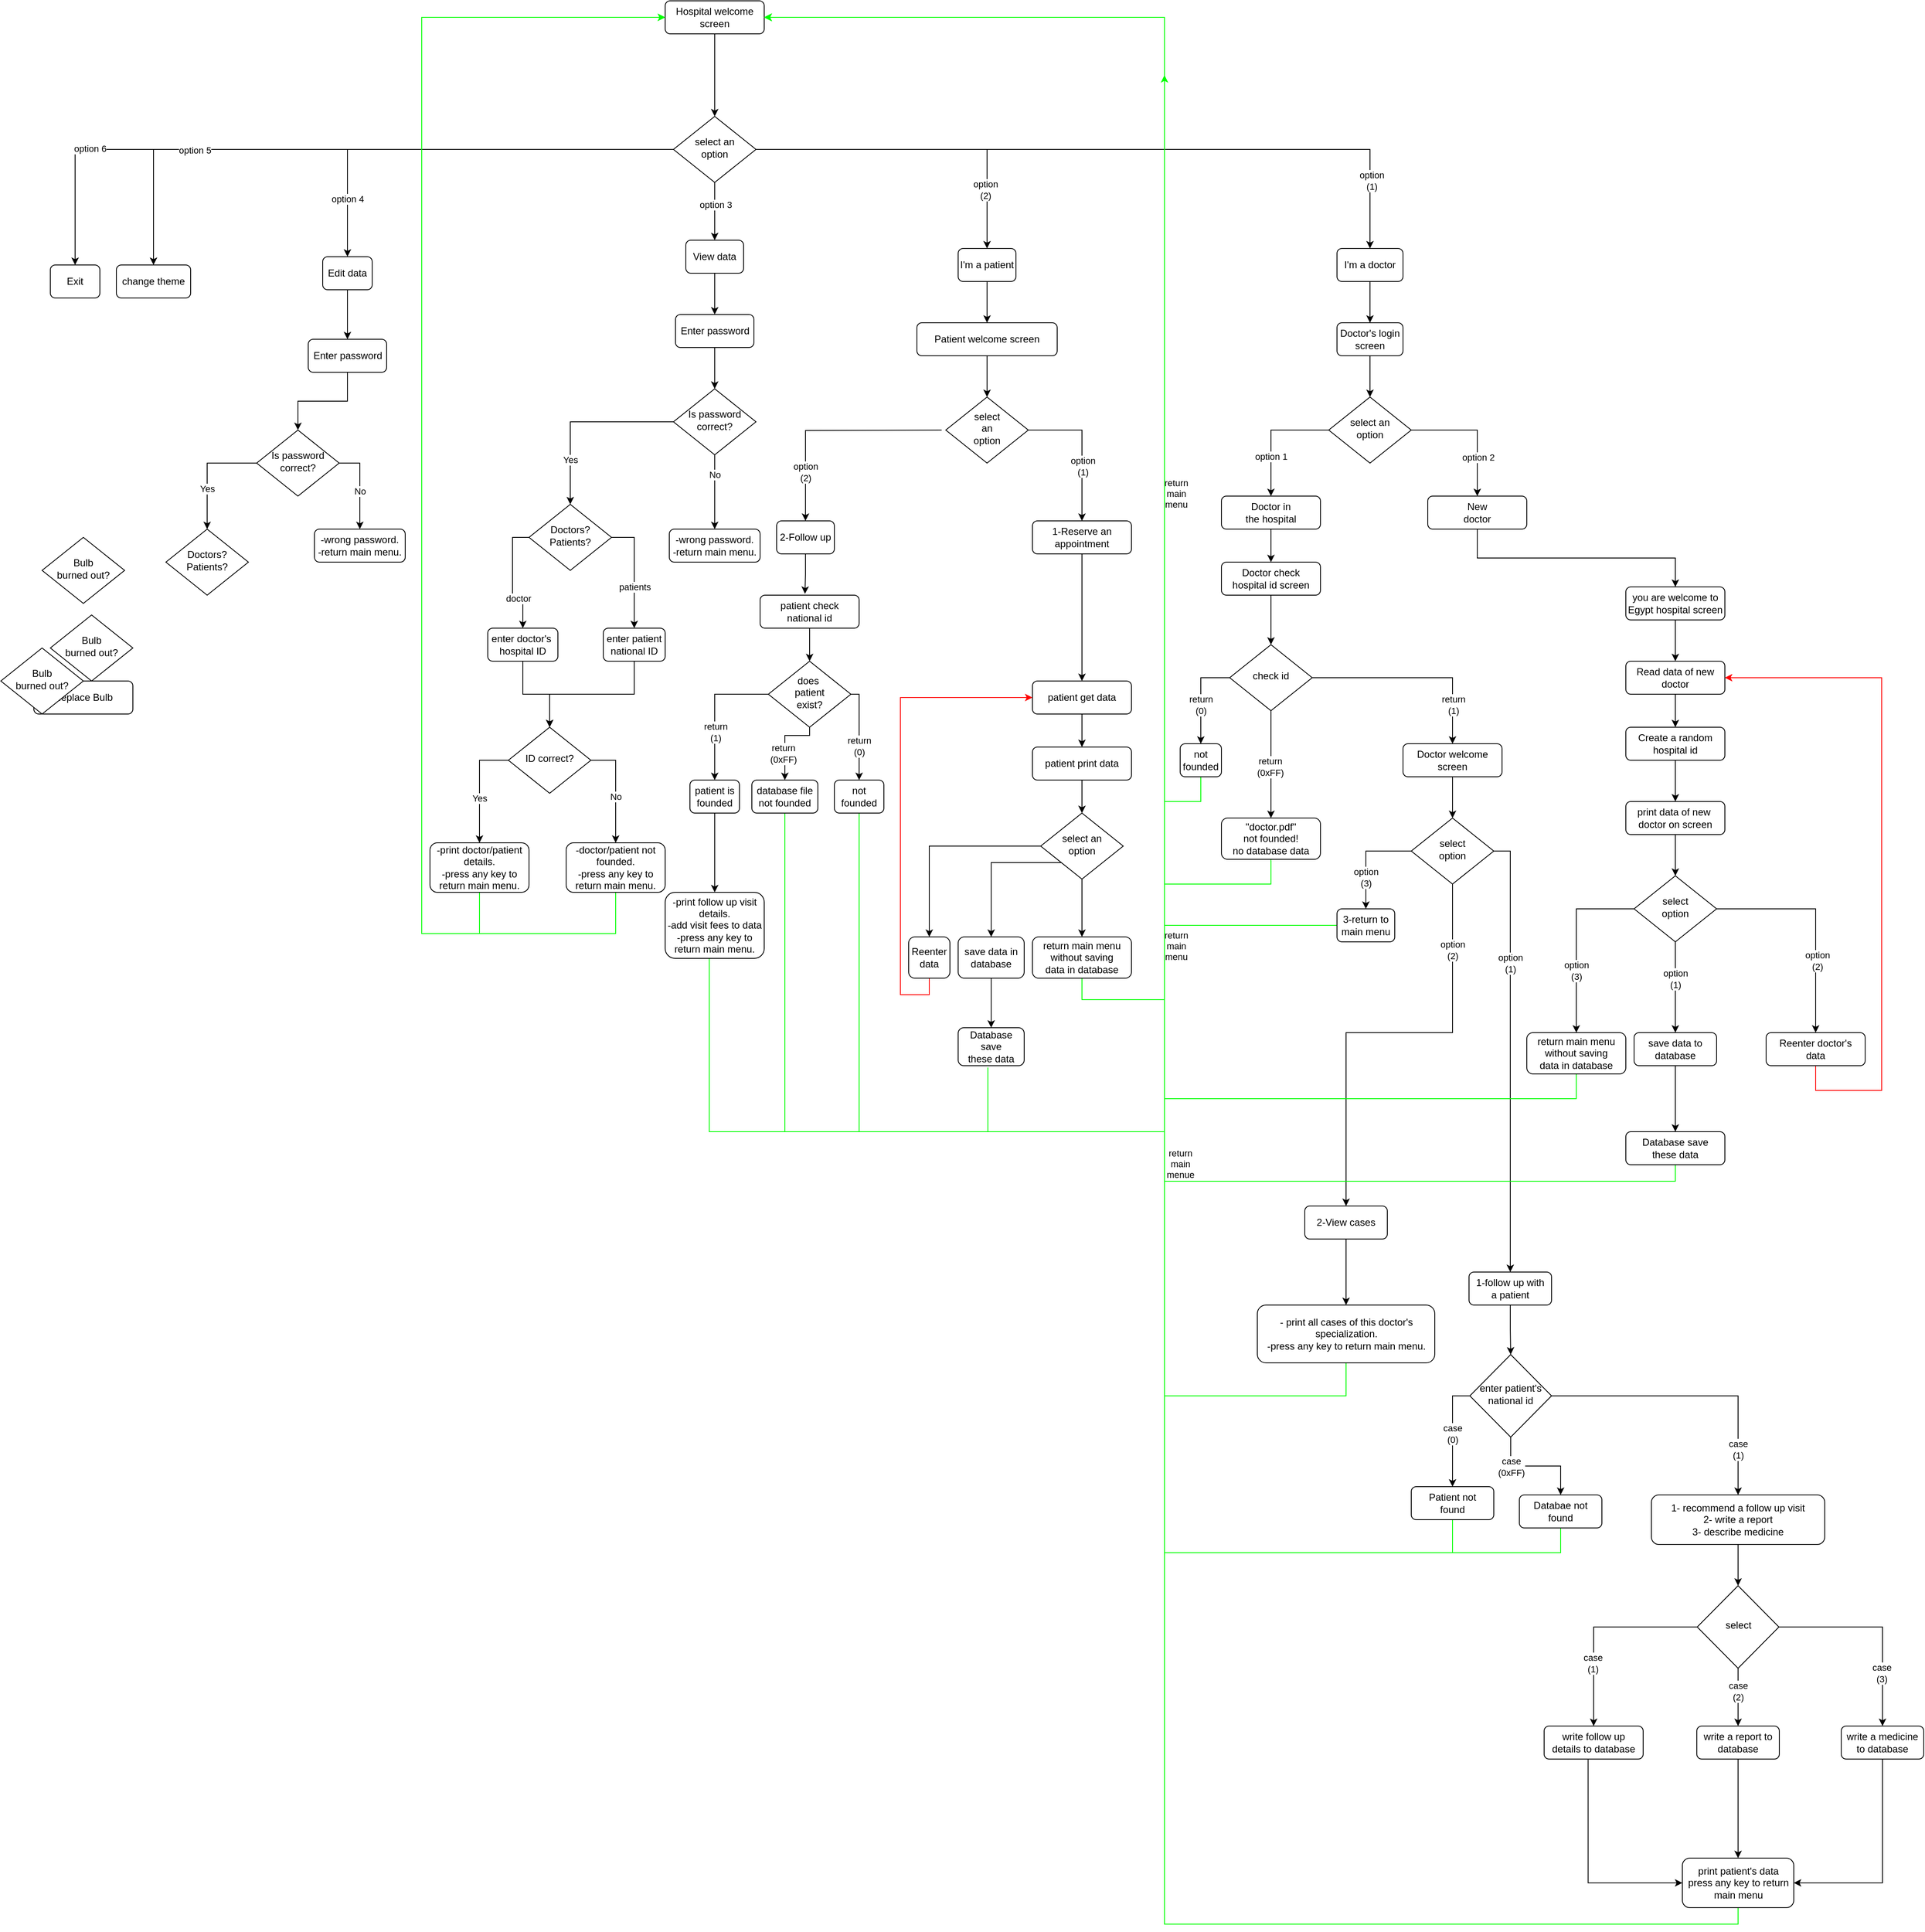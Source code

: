 <mxfile version="18.0.0" type="github">
  <diagram id="C5RBs43oDa-KdzZeNtuy" name="Page-1">
    <mxGraphModel dx="1108" dy="450" grid="1" gridSize="10" guides="1" tooltips="1" connect="1" arrows="1" fold="1" page="1" pageScale="1" pageWidth="3300" pageHeight="4681" math="0" shadow="0">
      <root>
        <mxCell id="WIyWlLk6GJQsqaUBKTNV-0" />
        <mxCell id="WIyWlLk6GJQsqaUBKTNV-1" parent="WIyWlLk6GJQsqaUBKTNV-0" />
        <mxCell id="5x_PXLmR1SFnj3-6MH_V-0" value="" style="edgeStyle=orthogonalEdgeStyle;rounded=0;orthogonalLoop=1;jettySize=auto;html=1;" parent="WIyWlLk6GJQsqaUBKTNV-1" source="WIyWlLk6GJQsqaUBKTNV-3" target="WIyWlLk6GJQsqaUBKTNV-6" edge="1">
          <mxGeometry relative="1" as="geometry" />
        </mxCell>
        <mxCell id="WIyWlLk6GJQsqaUBKTNV-3" value="Hospital welcome screen" style="rounded=1;whiteSpace=wrap;html=1;fontSize=12;glass=0;strokeWidth=1;shadow=0;" parent="WIyWlLk6GJQsqaUBKTNV-1" vertex="1">
          <mxGeometry x="1475" y="290" width="120" height="40" as="geometry" />
        </mxCell>
        <mxCell id="5x_PXLmR1SFnj3-6MH_V-7" style="edgeStyle=orthogonalEdgeStyle;rounded=0;orthogonalLoop=1;jettySize=auto;html=1;entryX=0.5;entryY=0;entryDx=0;entryDy=0;" parent="WIyWlLk6GJQsqaUBKTNV-1" source="WIyWlLk6GJQsqaUBKTNV-6" target="WIyWlLk6GJQsqaUBKTNV-7" edge="1">
          <mxGeometry relative="1" as="geometry" />
        </mxCell>
        <mxCell id="5x_PXLmR1SFnj3-6MH_V-14" value="option 6" style="edgeLabel;html=1;align=center;verticalAlign=middle;resizable=0;points=[];" parent="5x_PXLmR1SFnj3-6MH_V-7" vertex="1" connectable="0">
          <mxGeometry x="0.636" y="-1" relative="1" as="geometry">
            <mxPoint as="offset" />
          </mxGeometry>
        </mxCell>
        <mxCell id="5x_PXLmR1SFnj3-6MH_V-8" style="edgeStyle=orthogonalEdgeStyle;rounded=0;orthogonalLoop=1;jettySize=auto;html=1;entryX=0.5;entryY=0;entryDx=0;entryDy=0;" parent="WIyWlLk6GJQsqaUBKTNV-1" source="WIyWlLk6GJQsqaUBKTNV-6" target="5x_PXLmR1SFnj3-6MH_V-4" edge="1">
          <mxGeometry relative="1" as="geometry" />
        </mxCell>
        <mxCell id="5x_PXLmR1SFnj3-6MH_V-15" value="option 5" style="edgeLabel;html=1;align=center;verticalAlign=middle;resizable=0;points=[];" parent="5x_PXLmR1SFnj3-6MH_V-8" vertex="1" connectable="0">
          <mxGeometry x="0.507" y="1" relative="1" as="geometry">
            <mxPoint as="offset" />
          </mxGeometry>
        </mxCell>
        <mxCell id="5x_PXLmR1SFnj3-6MH_V-9" style="edgeStyle=orthogonalEdgeStyle;rounded=0;orthogonalLoop=1;jettySize=auto;html=1;entryX=0.5;entryY=0;entryDx=0;entryDy=0;" parent="WIyWlLk6GJQsqaUBKTNV-1" source="WIyWlLk6GJQsqaUBKTNV-6" target="5x_PXLmR1SFnj3-6MH_V-3" edge="1">
          <mxGeometry relative="1" as="geometry" />
        </mxCell>
        <mxCell id="5x_PXLmR1SFnj3-6MH_V-16" value="option 4" style="edgeLabel;html=1;align=center;verticalAlign=middle;resizable=0;points=[];" parent="5x_PXLmR1SFnj3-6MH_V-9" vertex="1" connectable="0">
          <mxGeometry x="0.238" y="2" relative="1" as="geometry">
            <mxPoint x="-70" y="58" as="offset" />
          </mxGeometry>
        </mxCell>
        <mxCell id="5x_PXLmR1SFnj3-6MH_V-10" style="edgeStyle=orthogonalEdgeStyle;rounded=0;orthogonalLoop=1;jettySize=auto;html=1;exitX=0.5;exitY=1;exitDx=0;exitDy=0;entryX=0.5;entryY=0;entryDx=0;entryDy=0;" parent="WIyWlLk6GJQsqaUBKTNV-1" source="WIyWlLk6GJQsqaUBKTNV-6" target="5x_PXLmR1SFnj3-6MH_V-2" edge="1">
          <mxGeometry relative="1" as="geometry" />
        </mxCell>
        <mxCell id="5x_PXLmR1SFnj3-6MH_V-17" value="option 3" style="edgeLabel;html=1;align=center;verticalAlign=middle;resizable=0;points=[];" parent="5x_PXLmR1SFnj3-6MH_V-10" vertex="1" connectable="0">
          <mxGeometry x="-0.25" y="1" relative="1" as="geometry">
            <mxPoint as="offset" />
          </mxGeometry>
        </mxCell>
        <mxCell id="5x_PXLmR1SFnj3-6MH_V-12" style="edgeStyle=orthogonalEdgeStyle;rounded=0;orthogonalLoop=1;jettySize=auto;html=1;entryX=0.5;entryY=0;entryDx=0;entryDy=0;" parent="WIyWlLk6GJQsqaUBKTNV-1" source="WIyWlLk6GJQsqaUBKTNV-6" target="5x_PXLmR1SFnj3-6MH_V-5" edge="1">
          <mxGeometry relative="1" as="geometry" />
        </mxCell>
        <mxCell id="eSINr0gxQ6lownB0gtz3-138" value="option&lt;br&gt;(1)" style="edgeLabel;html=1;align=center;verticalAlign=middle;resizable=0;points=[];" parent="5x_PXLmR1SFnj3-6MH_V-12" vertex="1" connectable="0">
          <mxGeometry x="0.813" y="2" relative="1" as="geometry">
            <mxPoint y="-1" as="offset" />
          </mxGeometry>
        </mxCell>
        <mxCell id="eSINr0gxQ6lownB0gtz3-144" style="edgeStyle=orthogonalEdgeStyle;rounded=0;orthogonalLoop=1;jettySize=auto;html=1;entryX=0.5;entryY=0;entryDx=0;entryDy=0;strokeColor=#000000;" parent="WIyWlLk6GJQsqaUBKTNV-1" source="WIyWlLk6GJQsqaUBKTNV-6" target="5x_PXLmR1SFnj3-6MH_V-1" edge="1">
          <mxGeometry relative="1" as="geometry" />
        </mxCell>
        <mxCell id="eSINr0gxQ6lownB0gtz3-145" value="option&lt;br&gt;(2)" style="edgeLabel;html=1;align=center;verticalAlign=middle;resizable=0;points=[];" parent="eSINr0gxQ6lownB0gtz3-144" vertex="1" connectable="0">
          <mxGeometry x="0.644" y="-2" relative="1" as="geometry">
            <mxPoint as="offset" />
          </mxGeometry>
        </mxCell>
        <mxCell id="WIyWlLk6GJQsqaUBKTNV-6" value="select an&lt;br&gt;option" style="rhombus;whiteSpace=wrap;html=1;shadow=0;fontFamily=Helvetica;fontSize=12;align=center;strokeWidth=1;spacing=6;spacingTop=-4;" parent="WIyWlLk6GJQsqaUBKTNV-1" vertex="1">
          <mxGeometry x="1485" y="430" width="100" height="80" as="geometry" />
        </mxCell>
        <mxCell id="WIyWlLk6GJQsqaUBKTNV-7" value="Exit" style="rounded=1;whiteSpace=wrap;html=1;fontSize=12;glass=0;strokeWidth=1;shadow=0;" parent="WIyWlLk6GJQsqaUBKTNV-1" vertex="1">
          <mxGeometry x="730" y="610" width="60" height="40" as="geometry" />
        </mxCell>
        <mxCell id="YuDMl78HNHjweskrc6jo-25" style="edgeStyle=orthogonalEdgeStyle;rounded=0;orthogonalLoop=1;jettySize=auto;html=1;entryX=0.5;entryY=0;entryDx=0;entryDy=0;strokeColor=#000000;" parent="WIyWlLk6GJQsqaUBKTNV-1" source="WIyWlLk6GJQsqaUBKTNV-10" target="eSINr0gxQ6lownB0gtz3-169" edge="1">
          <mxGeometry relative="1" as="geometry" />
        </mxCell>
        <mxCell id="YuDMl78HNHjweskrc6jo-26" value="No" style="edgeLabel;html=1;align=center;verticalAlign=middle;resizable=0;points=[];" parent="YuDMl78HNHjweskrc6jo-25" vertex="1" connectable="0">
          <mxGeometry x="-0.466" relative="1" as="geometry">
            <mxPoint as="offset" />
          </mxGeometry>
        </mxCell>
        <mxCell id="YuDMl78HNHjweskrc6jo-27" style="edgeStyle=orthogonalEdgeStyle;rounded=0;orthogonalLoop=1;jettySize=auto;html=1;strokeColor=#000000;entryX=0.5;entryY=0;entryDx=0;entryDy=0;" parent="WIyWlLk6GJQsqaUBKTNV-1" source="WIyWlLk6GJQsqaUBKTNV-10" target="eSINr0gxQ6lownB0gtz3-164" edge="1">
          <mxGeometry relative="1" as="geometry">
            <mxPoint x="1360" y="890" as="targetPoint" />
          </mxGeometry>
        </mxCell>
        <mxCell id="YuDMl78HNHjweskrc6jo-28" value="Yes" style="edgeLabel;html=1;align=center;verticalAlign=middle;resizable=0;points=[];" parent="YuDMl78HNHjweskrc6jo-27" vertex="1" connectable="0">
          <mxGeometry x="0.515" relative="1" as="geometry">
            <mxPoint as="offset" />
          </mxGeometry>
        </mxCell>
        <mxCell id="WIyWlLk6GJQsqaUBKTNV-10" value="Is password&lt;br&gt;correct?" style="rhombus;whiteSpace=wrap;html=1;shadow=0;fontFamily=Helvetica;fontSize=12;align=center;strokeWidth=1;spacing=6;spacingTop=-4;" parent="WIyWlLk6GJQsqaUBKTNV-1" vertex="1">
          <mxGeometry x="1485" y="760" width="100" height="80" as="geometry" />
        </mxCell>
        <mxCell id="49hwyoytbIRlfwLX5iuv-5" style="edgeStyle=orthogonalEdgeStyle;rounded=0;orthogonalLoop=1;jettySize=auto;html=1;entryX=0.5;entryY=0;entryDx=0;entryDy=0;" parent="WIyWlLk6GJQsqaUBKTNV-1" source="WIyWlLk6GJQsqaUBKTNV-11" target="eSINr0gxQ6lownB0gtz3-161" edge="1">
          <mxGeometry relative="1" as="geometry" />
        </mxCell>
        <mxCell id="WIyWlLk6GJQsqaUBKTNV-11" value="enter doctor&#39;s&amp;nbsp;&lt;br&gt;hospital ID" style="rounded=1;whiteSpace=wrap;html=1;fontSize=12;glass=0;strokeWidth=1;shadow=0;" parent="WIyWlLk6GJQsqaUBKTNV-1" vertex="1">
          <mxGeometry x="1260" y="1050" width="85" height="40" as="geometry" />
        </mxCell>
        <mxCell id="WIyWlLk6GJQsqaUBKTNV-12" value="Replace Bulb" style="rounded=1;whiteSpace=wrap;html=1;fontSize=12;glass=0;strokeWidth=1;shadow=0;" parent="WIyWlLk6GJQsqaUBKTNV-1" vertex="1">
          <mxGeometry x="710" y="1114" width="120" height="40" as="geometry" />
        </mxCell>
        <mxCell id="eSINr0gxQ6lownB0gtz3-148" style="edgeStyle=orthogonalEdgeStyle;rounded=0;orthogonalLoop=1;jettySize=auto;html=1;entryX=0.5;entryY=0;entryDx=0;entryDy=0;strokeColor=#000000;" parent="WIyWlLk6GJQsqaUBKTNV-1" source="5x_PXLmR1SFnj3-6MH_V-1" target="5x_PXLmR1SFnj3-6MH_V-45" edge="1">
          <mxGeometry relative="1" as="geometry" />
        </mxCell>
        <mxCell id="5x_PXLmR1SFnj3-6MH_V-1" value="I&#39;m a patient" style="rounded=1;whiteSpace=wrap;html=1;fontSize=12;glass=0;strokeWidth=1;shadow=0;" parent="WIyWlLk6GJQsqaUBKTNV-1" vertex="1">
          <mxGeometry x="1830" y="590" width="70" height="40" as="geometry" />
        </mxCell>
        <mxCell id="YuDMl78HNHjweskrc6jo-22" style="edgeStyle=orthogonalEdgeStyle;rounded=0;orthogonalLoop=1;jettySize=auto;html=1;strokeColor=#000000;" parent="WIyWlLk6GJQsqaUBKTNV-1" source="5x_PXLmR1SFnj3-6MH_V-2" target="eSINr0gxQ6lownB0gtz3-172" edge="1">
          <mxGeometry relative="1" as="geometry" />
        </mxCell>
        <mxCell id="5x_PXLmR1SFnj3-6MH_V-2" value="View data" style="rounded=1;whiteSpace=wrap;html=1;fontSize=12;glass=0;strokeWidth=1;shadow=0;" parent="WIyWlLk6GJQsqaUBKTNV-1" vertex="1">
          <mxGeometry x="1500" y="580" width="70" height="40" as="geometry" />
        </mxCell>
        <mxCell id="49hwyoytbIRlfwLX5iuv-15" style="edgeStyle=orthogonalEdgeStyle;rounded=0;orthogonalLoop=1;jettySize=auto;html=1;strokeColor=#000000;" parent="WIyWlLk6GJQsqaUBKTNV-1" source="5x_PXLmR1SFnj3-6MH_V-3" target="49hwyoytbIRlfwLX5iuv-14" edge="1">
          <mxGeometry relative="1" as="geometry" />
        </mxCell>
        <mxCell id="5x_PXLmR1SFnj3-6MH_V-3" value="Edit data" style="rounded=1;whiteSpace=wrap;html=1;fontSize=12;glass=0;strokeWidth=1;shadow=0;" parent="WIyWlLk6GJQsqaUBKTNV-1" vertex="1">
          <mxGeometry x="1060" y="600" width="60" height="40" as="geometry" />
        </mxCell>
        <mxCell id="5x_PXLmR1SFnj3-6MH_V-4" value="change theme" style="rounded=1;whiteSpace=wrap;html=1;fontSize=12;glass=0;strokeWidth=1;shadow=0;" parent="WIyWlLk6GJQsqaUBKTNV-1" vertex="1">
          <mxGeometry x="810" y="610" width="90" height="40" as="geometry" />
        </mxCell>
        <mxCell id="5x_PXLmR1SFnj3-6MH_V-26" value="" style="edgeStyle=orthogonalEdgeStyle;rounded=0;orthogonalLoop=1;jettySize=auto;html=1;" parent="WIyWlLk6GJQsqaUBKTNV-1" source="5x_PXLmR1SFnj3-6MH_V-5" target="5x_PXLmR1SFnj3-6MH_V-25" edge="1">
          <mxGeometry relative="1" as="geometry" />
        </mxCell>
        <mxCell id="5x_PXLmR1SFnj3-6MH_V-5" value="I&#39;m a doctor" style="rounded=1;whiteSpace=wrap;html=1;fontSize=12;glass=0;strokeWidth=1;shadow=0;" parent="WIyWlLk6GJQsqaUBKTNV-1" vertex="1">
          <mxGeometry x="2289" y="590" width="80" height="40" as="geometry" />
        </mxCell>
        <mxCell id="eSINr0gxQ6lownB0gtz3-160" style="edgeStyle=orthogonalEdgeStyle;rounded=0;orthogonalLoop=1;jettySize=auto;html=1;entryX=0.5;entryY=0;entryDx=0;entryDy=0;strokeColor=#000000;" parent="WIyWlLk6GJQsqaUBKTNV-1" source="5x_PXLmR1SFnj3-6MH_V-22" target="5x_PXLmR1SFnj3-6MH_V-81" edge="1">
          <mxGeometry relative="1" as="geometry" />
        </mxCell>
        <mxCell id="5x_PXLmR1SFnj3-6MH_V-22" value="patient print data" style="rounded=1;whiteSpace=wrap;html=1;fontSize=12;glass=0;strokeWidth=1;shadow=0;" parent="WIyWlLk6GJQsqaUBKTNV-1" vertex="1">
          <mxGeometry x="1920" y="1194" width="120" height="40" as="geometry" />
        </mxCell>
        <mxCell id="5x_PXLmR1SFnj3-6MH_V-38" value="" style="edgeStyle=orthogonalEdgeStyle;rounded=0;orthogonalLoop=1;jettySize=auto;html=1;" parent="WIyWlLk6GJQsqaUBKTNV-1" source="5x_PXLmR1SFnj3-6MH_V-23" target="5x_PXLmR1SFnj3-6MH_V-37" edge="1">
          <mxGeometry relative="1" as="geometry" />
        </mxCell>
        <mxCell id="5x_PXLmR1SFnj3-6MH_V-23" value="Doctor in&lt;br&gt;the hospital" style="rounded=1;whiteSpace=wrap;html=1;fontSize=12;glass=0;strokeWidth=1;shadow=0;" parent="WIyWlLk6GJQsqaUBKTNV-1" vertex="1">
          <mxGeometry x="2149" y="890" width="120" height="40" as="geometry" />
        </mxCell>
        <mxCell id="eSINr0gxQ6lownB0gtz3-1" style="edgeStyle=orthogonalEdgeStyle;rounded=0;orthogonalLoop=1;jettySize=auto;html=1;strokeColor=#000000;exitX=0.5;exitY=1;exitDx=0;exitDy=0;" parent="WIyWlLk6GJQsqaUBKTNV-1" source="5x_PXLmR1SFnj3-6MH_V-24" target="5x_PXLmR1SFnj3-6MH_V-47" edge="1">
          <mxGeometry relative="1" as="geometry" />
        </mxCell>
        <mxCell id="5x_PXLmR1SFnj3-6MH_V-24" value="New&lt;br&gt;doctor" style="rounded=1;whiteSpace=wrap;html=1;fontSize=12;glass=0;strokeWidth=1;shadow=0;" parent="WIyWlLk6GJQsqaUBKTNV-1" vertex="1">
          <mxGeometry x="2399" y="890" width="120" height="40" as="geometry" />
        </mxCell>
        <mxCell id="5x_PXLmR1SFnj3-6MH_V-32" style="edgeStyle=orthogonalEdgeStyle;rounded=0;orthogonalLoop=1;jettySize=auto;html=1;entryX=0.5;entryY=0;entryDx=0;entryDy=0;" parent="WIyWlLk6GJQsqaUBKTNV-1" source="5x_PXLmR1SFnj3-6MH_V-25" target="5x_PXLmR1SFnj3-6MH_V-27" edge="1">
          <mxGeometry relative="1" as="geometry" />
        </mxCell>
        <mxCell id="5x_PXLmR1SFnj3-6MH_V-25" value="Doctor&#39;s login&lt;br&gt;screen" style="rounded=1;whiteSpace=wrap;html=1;fontSize=12;glass=0;strokeWidth=1;shadow=0;" parent="WIyWlLk6GJQsqaUBKTNV-1" vertex="1">
          <mxGeometry x="2289" y="680" width="80" height="40" as="geometry" />
        </mxCell>
        <mxCell id="5x_PXLmR1SFnj3-6MH_V-33" style="edgeStyle=orthogonalEdgeStyle;rounded=0;orthogonalLoop=1;jettySize=auto;html=1;entryX=0.5;entryY=0;entryDx=0;entryDy=0;" parent="WIyWlLk6GJQsqaUBKTNV-1" source="5x_PXLmR1SFnj3-6MH_V-27" target="5x_PXLmR1SFnj3-6MH_V-24" edge="1">
          <mxGeometry relative="1" as="geometry">
            <mxPoint x="2399" y="890" as="targetPoint" />
          </mxGeometry>
        </mxCell>
        <mxCell id="5x_PXLmR1SFnj3-6MH_V-36" value="option 2" style="edgeLabel;html=1;align=center;verticalAlign=middle;resizable=0;points=[];" parent="5x_PXLmR1SFnj3-6MH_V-33" vertex="1" connectable="0">
          <mxGeometry x="0.15" y="1" relative="1" as="geometry">
            <mxPoint y="21" as="offset" />
          </mxGeometry>
        </mxCell>
        <mxCell id="5x_PXLmR1SFnj3-6MH_V-34" style="edgeStyle=orthogonalEdgeStyle;rounded=0;orthogonalLoop=1;jettySize=auto;html=1;entryX=0.5;entryY=0;entryDx=0;entryDy=0;" parent="WIyWlLk6GJQsqaUBKTNV-1" source="5x_PXLmR1SFnj3-6MH_V-27" target="5x_PXLmR1SFnj3-6MH_V-23" edge="1">
          <mxGeometry relative="1" as="geometry" />
        </mxCell>
        <mxCell id="5x_PXLmR1SFnj3-6MH_V-35" value="option 1" style="edgeLabel;html=1;align=center;verticalAlign=middle;resizable=0;points=[];" parent="5x_PXLmR1SFnj3-6MH_V-34" vertex="1" connectable="0">
          <mxGeometry x="0.2" relative="1" as="geometry">
            <mxPoint y="12" as="offset" />
          </mxGeometry>
        </mxCell>
        <mxCell id="5x_PXLmR1SFnj3-6MH_V-27" value="select an&lt;br&gt;option" style="rhombus;whiteSpace=wrap;html=1;shadow=0;fontFamily=Helvetica;fontSize=12;align=center;strokeWidth=1;spacing=6;spacingTop=-4;" parent="WIyWlLk6GJQsqaUBKTNV-1" vertex="1">
          <mxGeometry x="2279" y="770" width="100" height="80" as="geometry" />
        </mxCell>
        <mxCell id="5x_PXLmR1SFnj3-6MH_V-53" value="" style="edgeStyle=orthogonalEdgeStyle;rounded=0;orthogonalLoop=1;jettySize=auto;html=1;" parent="WIyWlLk6GJQsqaUBKTNV-1" source="5x_PXLmR1SFnj3-6MH_V-37" target="5x_PXLmR1SFnj3-6MH_V-39" edge="1">
          <mxGeometry relative="1" as="geometry" />
        </mxCell>
        <mxCell id="5x_PXLmR1SFnj3-6MH_V-37" value="Doctor check&lt;br&gt;hospital id screen" style="rounded=1;whiteSpace=wrap;html=1;fontSize=12;glass=0;strokeWidth=1;shadow=0;" parent="WIyWlLk6GJQsqaUBKTNV-1" vertex="1">
          <mxGeometry x="2149" y="970" width="120" height="40" as="geometry" />
        </mxCell>
        <mxCell id="5x_PXLmR1SFnj3-6MH_V-54" style="edgeStyle=orthogonalEdgeStyle;rounded=0;orthogonalLoop=1;jettySize=auto;html=1;entryX=0.5;entryY=0;entryDx=0;entryDy=0;" parent="WIyWlLk6GJQsqaUBKTNV-1" source="5x_PXLmR1SFnj3-6MH_V-39" target="5x_PXLmR1SFnj3-6MH_V-50" edge="1">
          <mxGeometry relative="1" as="geometry" />
        </mxCell>
        <mxCell id="5x_PXLmR1SFnj3-6MH_V-61" value="return&lt;br&gt;(0)" style="edgeLabel;html=1;align=center;verticalAlign=middle;resizable=0;points=[];" parent="5x_PXLmR1SFnj3-6MH_V-54" vertex="1" connectable="0">
          <mxGeometry x="0.106" relative="1" as="geometry">
            <mxPoint y="4" as="offset" />
          </mxGeometry>
        </mxCell>
        <mxCell id="5x_PXLmR1SFnj3-6MH_V-77" style="edgeStyle=orthogonalEdgeStyle;rounded=0;orthogonalLoop=1;jettySize=auto;html=1;entryX=0.5;entryY=0;entryDx=0;entryDy=0;strokeColor=#000000;fillColor=#FF0000;" parent="WIyWlLk6GJQsqaUBKTNV-1" source="5x_PXLmR1SFnj3-6MH_V-39" target="5x_PXLmR1SFnj3-6MH_V-52" edge="1">
          <mxGeometry relative="1" as="geometry" />
        </mxCell>
        <mxCell id="5x_PXLmR1SFnj3-6MH_V-78" value="return&lt;br&gt;(0xFF)" style="edgeLabel;html=1;align=center;verticalAlign=middle;resizable=0;points=[];" parent="5x_PXLmR1SFnj3-6MH_V-77" vertex="1" connectable="0">
          <mxGeometry x="0.333" y="-1" relative="1" as="geometry">
            <mxPoint y="-19" as="offset" />
          </mxGeometry>
        </mxCell>
        <mxCell id="5x_PXLmR1SFnj3-6MH_V-79" style="edgeStyle=orthogonalEdgeStyle;rounded=0;orthogonalLoop=1;jettySize=auto;html=1;entryX=0.5;entryY=0;entryDx=0;entryDy=0;strokeColor=#000000;fillColor=#FF0000;" parent="WIyWlLk6GJQsqaUBKTNV-1" source="5x_PXLmR1SFnj3-6MH_V-39" target="5x_PXLmR1SFnj3-6MH_V-49" edge="1">
          <mxGeometry relative="1" as="geometry" />
        </mxCell>
        <mxCell id="eSINr0gxQ6lownB0gtz3-137" value="return&lt;br&gt;(1)" style="edgeLabel;html=1;align=center;verticalAlign=middle;resizable=0;points=[];" parent="5x_PXLmR1SFnj3-6MH_V-79" vertex="1" connectable="0">
          <mxGeometry x="0.565" y="1" relative="1" as="geometry">
            <mxPoint y="7" as="offset" />
          </mxGeometry>
        </mxCell>
        <mxCell id="5x_PXLmR1SFnj3-6MH_V-39" value="check id" style="rhombus;whiteSpace=wrap;html=1;shadow=0;fontFamily=Helvetica;fontSize=12;align=center;strokeWidth=1;spacing=6;spacingTop=-4;" parent="WIyWlLk6GJQsqaUBKTNV-1" vertex="1">
          <mxGeometry x="2159" y="1070" width="100" height="80" as="geometry" />
        </mxCell>
        <mxCell id="eSINr0gxQ6lownB0gtz3-159" style="edgeStyle=orthogonalEdgeStyle;rounded=0;orthogonalLoop=1;jettySize=auto;html=1;entryX=0.5;entryY=0;entryDx=0;entryDy=0;strokeColor=#000000;" parent="WIyWlLk6GJQsqaUBKTNV-1" source="5x_PXLmR1SFnj3-6MH_V-40" target="5x_PXLmR1SFnj3-6MH_V-22" edge="1">
          <mxGeometry relative="1" as="geometry" />
        </mxCell>
        <mxCell id="5x_PXLmR1SFnj3-6MH_V-40" value="patient get data" style="rounded=1;whiteSpace=wrap;html=1;fontSize=12;glass=0;strokeWidth=1;shadow=0;" parent="WIyWlLk6GJQsqaUBKTNV-1" vertex="1">
          <mxGeometry x="1920" y="1114" width="120" height="40" as="geometry" />
        </mxCell>
        <mxCell id="Wwqe-B2taGEuwaF86hEX-6" style="edgeStyle=orthogonalEdgeStyle;rounded=0;orthogonalLoop=1;jettySize=auto;html=1;entryX=0.453;entryY=-0.04;entryDx=0;entryDy=0;entryPerimeter=0;strokeColor=#000000;" parent="WIyWlLk6GJQsqaUBKTNV-1" source="5x_PXLmR1SFnj3-6MH_V-43" target="eSINr0gxQ6lownB0gtz3-171" edge="1">
          <mxGeometry relative="1" as="geometry" />
        </mxCell>
        <mxCell id="5x_PXLmR1SFnj3-6MH_V-43" value="2-Follow up" style="rounded=1;whiteSpace=wrap;html=1;fontSize=12;glass=0;strokeWidth=1;shadow=0;" parent="WIyWlLk6GJQsqaUBKTNV-1" vertex="1">
          <mxGeometry x="1610" y="920" width="70" height="40" as="geometry" />
        </mxCell>
        <mxCell id="eSINr0gxQ6lownB0gtz3-158" style="edgeStyle=orthogonalEdgeStyle;rounded=0;orthogonalLoop=1;jettySize=auto;html=1;entryX=0.5;entryY=0;entryDx=0;entryDy=0;strokeColor=#000000;" parent="WIyWlLk6GJQsqaUBKTNV-1" source="5x_PXLmR1SFnj3-6MH_V-44" target="5x_PXLmR1SFnj3-6MH_V-40" edge="1">
          <mxGeometry relative="1" as="geometry" />
        </mxCell>
        <mxCell id="5x_PXLmR1SFnj3-6MH_V-44" value="1-Reserve an appointment" style="rounded=1;whiteSpace=wrap;html=1;fontSize=12;glass=0;strokeWidth=1;shadow=0;" parent="WIyWlLk6GJQsqaUBKTNV-1" vertex="1">
          <mxGeometry x="1920" y="920" width="120" height="40" as="geometry" />
        </mxCell>
        <mxCell id="eSINr0gxQ6lownB0gtz3-149" style="edgeStyle=orthogonalEdgeStyle;rounded=0;orthogonalLoop=1;jettySize=auto;html=1;entryX=0.5;entryY=0;entryDx=0;entryDy=0;strokeColor=#000000;" parent="WIyWlLk6GJQsqaUBKTNV-1" source="5x_PXLmR1SFnj3-6MH_V-45" target="5x_PXLmR1SFnj3-6MH_V-82" edge="1">
          <mxGeometry relative="1" as="geometry" />
        </mxCell>
        <mxCell id="5x_PXLmR1SFnj3-6MH_V-45" value="Patient welcome screen" style="rounded=1;whiteSpace=wrap;html=1;fontSize=12;glass=0;strokeWidth=1;shadow=0;" parent="WIyWlLk6GJQsqaUBKTNV-1" vertex="1">
          <mxGeometry x="1780" y="680" width="170" height="40" as="geometry" />
        </mxCell>
        <mxCell id="eSINr0gxQ6lownB0gtz3-9" style="edgeStyle=orthogonalEdgeStyle;rounded=0;orthogonalLoop=1;jettySize=auto;html=1;entryX=0.5;entryY=0;entryDx=0;entryDy=0;strokeColor=#000000;" parent="WIyWlLk6GJQsqaUBKTNV-1" source="5x_PXLmR1SFnj3-6MH_V-46" target="eSINr0gxQ6lownB0gtz3-6" edge="1">
          <mxGeometry relative="1" as="geometry" />
        </mxCell>
        <mxCell id="5x_PXLmR1SFnj3-6MH_V-46" value="Read data of new&lt;br&gt;doctor" style="rounded=1;whiteSpace=wrap;html=1;fontSize=12;glass=0;strokeWidth=1;shadow=0;" parent="WIyWlLk6GJQsqaUBKTNV-1" vertex="1">
          <mxGeometry x="2639" y="1090" width="120" height="40" as="geometry" />
        </mxCell>
        <mxCell id="eSINr0gxQ6lownB0gtz3-8" style="edgeStyle=orthogonalEdgeStyle;rounded=0;orthogonalLoop=1;jettySize=auto;html=1;entryX=0.5;entryY=0;entryDx=0;entryDy=0;strokeColor=#000000;" parent="WIyWlLk6GJQsqaUBKTNV-1" source="5x_PXLmR1SFnj3-6MH_V-47" target="5x_PXLmR1SFnj3-6MH_V-46" edge="1">
          <mxGeometry relative="1" as="geometry" />
        </mxCell>
        <mxCell id="5x_PXLmR1SFnj3-6MH_V-47" value="you are welcome to&lt;br&gt;Egypt hospital screen" style="rounded=1;whiteSpace=wrap;html=1;fontSize=12;glass=0;strokeWidth=1;shadow=0;" parent="WIyWlLk6GJQsqaUBKTNV-1" vertex="1">
          <mxGeometry x="2639" y="1000" width="120" height="40" as="geometry" />
        </mxCell>
        <mxCell id="YuDMl78HNHjweskrc6jo-17" style="edgeStyle=orthogonalEdgeStyle;rounded=0;orthogonalLoop=1;jettySize=auto;html=1;entryX=0.5;entryY=0;entryDx=0;entryDy=0;strokeColor=#000000;" parent="WIyWlLk6GJQsqaUBKTNV-1" source="5x_PXLmR1SFnj3-6MH_V-48" target="YuDMl78HNHjweskrc6jo-16" edge="1">
          <mxGeometry relative="1" as="geometry" />
        </mxCell>
        <mxCell id="5x_PXLmR1SFnj3-6MH_V-48" value="2-View cases" style="rounded=1;whiteSpace=wrap;html=1;fontSize=12;glass=0;strokeWidth=1;shadow=0;" parent="WIyWlLk6GJQsqaUBKTNV-1" vertex="1">
          <mxGeometry x="2250" y="1750" width="100" height="40" as="geometry" />
        </mxCell>
        <mxCell id="5x_PXLmR1SFnj3-6MH_V-84" style="edgeStyle=orthogonalEdgeStyle;rounded=0;orthogonalLoop=1;jettySize=auto;html=1;entryX=0.5;entryY=0;entryDx=0;entryDy=0;strokeColor=#000000;fillColor=#FF0000;" parent="WIyWlLk6GJQsqaUBKTNV-1" source="5x_PXLmR1SFnj3-6MH_V-49" target="5x_PXLmR1SFnj3-6MH_V-83" edge="1">
          <mxGeometry relative="1" as="geometry" />
        </mxCell>
        <mxCell id="5x_PXLmR1SFnj3-6MH_V-49" value="Doctor welcome&lt;br&gt;screen" style="rounded=1;whiteSpace=wrap;html=1;fontSize=12;glass=0;strokeWidth=1;shadow=0;" parent="WIyWlLk6GJQsqaUBKTNV-1" vertex="1">
          <mxGeometry x="2369" y="1190" width="120" height="40" as="geometry" />
        </mxCell>
        <mxCell id="eSINr0gxQ6lownB0gtz3-139" style="edgeStyle=orthogonalEdgeStyle;rounded=0;orthogonalLoop=1;jettySize=auto;html=1;entryX=1;entryY=0.5;entryDx=0;entryDy=0;strokeColor=#00FF00;exitX=0.5;exitY=1;exitDx=0;exitDy=0;" parent="WIyWlLk6GJQsqaUBKTNV-1" source="5x_PXLmR1SFnj3-6MH_V-50" target="WIyWlLk6GJQsqaUBKTNV-3" edge="1">
          <mxGeometry relative="1" as="geometry">
            <Array as="points">
              <mxPoint x="2124" y="1260" />
              <mxPoint x="2080" y="1260" />
              <mxPoint x="2080" y="310" />
            </Array>
          </mxGeometry>
        </mxCell>
        <mxCell id="5x_PXLmR1SFnj3-6MH_V-50" value="not&lt;br&gt;founded" style="rounded=1;whiteSpace=wrap;html=1;fontSize=12;glass=0;strokeWidth=1;shadow=0;" parent="WIyWlLk6GJQsqaUBKTNV-1" vertex="1">
          <mxGeometry x="2099" y="1190" width="50" height="40" as="geometry" />
        </mxCell>
        <mxCell id="5x_PXLmR1SFnj3-6MH_V-91" style="edgeStyle=orthogonalEdgeStyle;rounded=0;orthogonalLoop=1;jettySize=auto;html=1;strokeColor=#00FF00;fillColor=#FF0000;entryX=1;entryY=0.5;entryDx=0;entryDy=0;" parent="WIyWlLk6GJQsqaUBKTNV-1" source="5x_PXLmR1SFnj3-6MH_V-51" target="WIyWlLk6GJQsqaUBKTNV-3" edge="1">
          <mxGeometry relative="1" as="geometry">
            <mxPoint x="2079" y="1300" as="targetPoint" />
            <Array as="points">
              <mxPoint x="2080" y="1410" />
              <mxPoint x="2080" y="310" />
            </Array>
          </mxGeometry>
        </mxCell>
        <mxCell id="5x_PXLmR1SFnj3-6MH_V-51" value="3-return to&lt;br&gt;main menu" style="rounded=1;whiteSpace=wrap;html=1;fontSize=12;glass=0;strokeWidth=1;shadow=0;" parent="WIyWlLk6GJQsqaUBKTNV-1" vertex="1">
          <mxGeometry x="2289" y="1390" width="70" height="40" as="geometry" />
        </mxCell>
        <mxCell id="5x_PXLmR1SFnj3-6MH_V-90" style="edgeStyle=orthogonalEdgeStyle;rounded=0;orthogonalLoop=1;jettySize=auto;html=1;strokeColor=#00FF00;fillColor=#FF0000;entryX=1;entryY=0.5;entryDx=0;entryDy=0;exitX=0.5;exitY=1;exitDx=0;exitDy=0;" parent="WIyWlLk6GJQsqaUBKTNV-1" source="5x_PXLmR1SFnj3-6MH_V-52" target="WIyWlLk6GJQsqaUBKTNV-3" edge="1">
          <mxGeometry relative="1" as="geometry">
            <mxPoint x="2079" y="1249.167" as="targetPoint" />
            <Array as="points">
              <mxPoint x="2209" y="1360" />
              <mxPoint x="2080" y="1360" />
              <mxPoint x="2080" y="310" />
            </Array>
          </mxGeometry>
        </mxCell>
        <mxCell id="5x_PXLmR1SFnj3-6MH_V-52" value="&quot;doctor.pdf&quot;&lt;br&gt;not founded!&lt;br&gt;no database data" style="rounded=1;whiteSpace=wrap;html=1;fontSize=12;glass=0;strokeWidth=1;shadow=0;" parent="WIyWlLk6GJQsqaUBKTNV-1" vertex="1">
          <mxGeometry x="2149" y="1280" width="120" height="50" as="geometry" />
        </mxCell>
        <mxCell id="5x_PXLmR1SFnj3-6MH_V-80" value="Bulb&lt;br&gt;burned out?" style="rhombus;whiteSpace=wrap;html=1;shadow=0;fontFamily=Helvetica;fontSize=12;align=center;strokeWidth=1;spacing=6;spacingTop=-4;" parent="WIyWlLk6GJQsqaUBKTNV-1" vertex="1">
          <mxGeometry x="670" y="1074" width="100" height="80" as="geometry" />
        </mxCell>
        <mxCell id="eSINr0gxQ6lownB0gtz3-178" style="edgeStyle=orthogonalEdgeStyle;rounded=0;orthogonalLoop=1;jettySize=auto;html=1;entryX=0.5;entryY=0;entryDx=0;entryDy=0;strokeColor=#000000;" parent="WIyWlLk6GJQsqaUBKTNV-1" source="5x_PXLmR1SFnj3-6MH_V-81" target="eSINr0gxQ6lownB0gtz3-177" edge="1">
          <mxGeometry relative="1" as="geometry" />
        </mxCell>
        <mxCell id="eSINr0gxQ6lownB0gtz3-182" style="edgeStyle=orthogonalEdgeStyle;rounded=0;orthogonalLoop=1;jettySize=auto;html=1;exitX=0;exitY=1;exitDx=0;exitDy=0;entryX=0.5;entryY=0;entryDx=0;entryDy=0;strokeColor=#000000;" parent="WIyWlLk6GJQsqaUBKTNV-1" source="5x_PXLmR1SFnj3-6MH_V-81" target="eSINr0gxQ6lownB0gtz3-174" edge="1">
          <mxGeometry relative="1" as="geometry" />
        </mxCell>
        <mxCell id="eSINr0gxQ6lownB0gtz3-183" style="edgeStyle=orthogonalEdgeStyle;rounded=0;orthogonalLoop=1;jettySize=auto;html=1;exitX=0;exitY=0.5;exitDx=0;exitDy=0;entryX=0.5;entryY=0;entryDx=0;entryDy=0;strokeColor=#000000;" parent="WIyWlLk6GJQsqaUBKTNV-1" source="5x_PXLmR1SFnj3-6MH_V-81" target="eSINr0gxQ6lownB0gtz3-175" edge="1">
          <mxGeometry relative="1" as="geometry" />
        </mxCell>
        <mxCell id="5x_PXLmR1SFnj3-6MH_V-81" value="select an&lt;br&gt;option" style="rhombus;whiteSpace=wrap;html=1;shadow=0;fontFamily=Helvetica;fontSize=12;align=center;strokeWidth=1;spacing=6;spacingTop=-4;" parent="WIyWlLk6GJQsqaUBKTNV-1" vertex="1">
          <mxGeometry x="1930" y="1274" width="100" height="80" as="geometry" />
        </mxCell>
        <mxCell id="eSINr0gxQ6lownB0gtz3-150" style="edgeStyle=orthogonalEdgeStyle;rounded=0;orthogonalLoop=1;jettySize=auto;html=1;strokeColor=#000000;exitX=1;exitY=0.5;exitDx=0;exitDy=0;" parent="WIyWlLk6GJQsqaUBKTNV-1" source="5x_PXLmR1SFnj3-6MH_V-82" target="5x_PXLmR1SFnj3-6MH_V-44" edge="1">
          <mxGeometry relative="1" as="geometry" />
        </mxCell>
        <mxCell id="eSINr0gxQ6lownB0gtz3-151" value="option&lt;br&gt;(1)" style="edgeLabel;html=1;align=center;verticalAlign=middle;resizable=0;points=[];" parent="eSINr0gxQ6lownB0gtz3-150" vertex="1" connectable="0">
          <mxGeometry x="0.226" y="1" relative="1" as="geometry">
            <mxPoint y="1" as="offset" />
          </mxGeometry>
        </mxCell>
        <mxCell id="Wwqe-B2taGEuwaF86hEX-4" style="edgeStyle=orthogonalEdgeStyle;rounded=0;orthogonalLoop=1;jettySize=auto;html=1;entryX=0.5;entryY=0;entryDx=0;entryDy=0;strokeColor=#000000;" parent="WIyWlLk6GJQsqaUBKTNV-1" target="5x_PXLmR1SFnj3-6MH_V-43" edge="1">
          <mxGeometry relative="1" as="geometry">
            <mxPoint x="1810" y="810" as="sourcePoint" />
          </mxGeometry>
        </mxCell>
        <mxCell id="Wwqe-B2taGEuwaF86hEX-5" value="option&lt;br&gt;(2)" style="edgeLabel;html=1;align=center;verticalAlign=middle;resizable=0;points=[];" parent="Wwqe-B2taGEuwaF86hEX-4" vertex="1" connectable="0">
          <mxGeometry x="0.073" y="2" relative="1" as="geometry">
            <mxPoint x="-18" y="48" as="offset" />
          </mxGeometry>
        </mxCell>
        <mxCell id="5x_PXLmR1SFnj3-6MH_V-82" value="select&lt;br&gt;an&lt;br&gt;option" style="rhombus;whiteSpace=wrap;html=1;shadow=0;fontFamily=Helvetica;fontSize=12;align=center;strokeWidth=1;spacing=6;spacingTop=-4;" parent="WIyWlLk6GJQsqaUBKTNV-1" vertex="1">
          <mxGeometry x="1815" y="770" width="100" height="80" as="geometry" />
        </mxCell>
        <mxCell id="5x_PXLmR1SFnj3-6MH_V-85" style="edgeStyle=orthogonalEdgeStyle;rounded=0;orthogonalLoop=1;jettySize=auto;html=1;strokeColor=#000000;fillColor=#FF0000;" parent="WIyWlLk6GJQsqaUBKTNV-1" source="5x_PXLmR1SFnj3-6MH_V-83" target="5x_PXLmR1SFnj3-6MH_V-51" edge="1">
          <mxGeometry relative="1" as="geometry" />
        </mxCell>
        <mxCell id="5x_PXLmR1SFnj3-6MH_V-92" value="option&lt;br&gt;(3)" style="edgeLabel;html=1;align=center;verticalAlign=middle;resizable=0;points=[];" parent="5x_PXLmR1SFnj3-6MH_V-85" vertex="1" connectable="0">
          <mxGeometry x="0.272" relative="1" as="geometry">
            <mxPoint y="7" as="offset" />
          </mxGeometry>
        </mxCell>
        <mxCell id="5x_PXLmR1SFnj3-6MH_V-93" style="edgeStyle=orthogonalEdgeStyle;rounded=0;orthogonalLoop=1;jettySize=auto;html=1;strokeColor=#000000;fillColor=#FF0000;exitX=0.5;exitY=1;exitDx=0;exitDy=0;entryX=0.5;entryY=0;entryDx=0;entryDy=0;" parent="WIyWlLk6GJQsqaUBKTNV-1" source="5x_PXLmR1SFnj3-6MH_V-83" target="5x_PXLmR1SFnj3-6MH_V-48" edge="1">
          <mxGeometry relative="1" as="geometry">
            <Array as="points">
              <mxPoint x="2429" y="1540" />
              <mxPoint x="2300" y="1540" />
              <mxPoint x="2300" y="1740" />
            </Array>
            <mxPoint x="2400" y="1700" as="targetPoint" />
          </mxGeometry>
        </mxCell>
        <mxCell id="eSINr0gxQ6lownB0gtz3-33" value="option&lt;br&gt;(2)" style="edgeLabel;html=1;align=center;verticalAlign=middle;resizable=0;points=[];" parent="5x_PXLmR1SFnj3-6MH_V-93" vertex="1" connectable="0">
          <mxGeometry x="-0.407" y="1" relative="1" as="geometry">
            <mxPoint x="-1" y="-74" as="offset" />
          </mxGeometry>
        </mxCell>
        <mxCell id="eSINr0gxQ6lownB0gtz3-31" style="edgeStyle=orthogonalEdgeStyle;rounded=0;orthogonalLoop=1;jettySize=auto;html=1;entryX=0.5;entryY=0;entryDx=0;entryDy=0;strokeColor=#000000;exitX=1;exitY=0.5;exitDx=0;exitDy=0;" parent="WIyWlLk6GJQsqaUBKTNV-1" source="5x_PXLmR1SFnj3-6MH_V-83" target="eSINr0gxQ6lownB0gtz3-29" edge="1">
          <mxGeometry relative="1" as="geometry" />
        </mxCell>
        <mxCell id="eSINr0gxQ6lownB0gtz3-34" value="option&lt;br&gt;(1)" style="edgeLabel;html=1;align=center;verticalAlign=middle;resizable=0;points=[];" parent="eSINr0gxQ6lownB0gtz3-31" vertex="1" connectable="0">
          <mxGeometry x="-0.412" relative="1" as="geometry">
            <mxPoint as="offset" />
          </mxGeometry>
        </mxCell>
        <mxCell id="5x_PXLmR1SFnj3-6MH_V-83" value="select&lt;br&gt;option" style="rhombus;whiteSpace=wrap;html=1;shadow=0;fontFamily=Helvetica;fontSize=12;align=center;strokeWidth=1;spacing=6;spacingTop=-4;" parent="WIyWlLk6GJQsqaUBKTNV-1" vertex="1">
          <mxGeometry x="2379" y="1280" width="100" height="80" as="geometry" />
        </mxCell>
        <mxCell id="eSINr0gxQ6lownB0gtz3-25" style="edgeStyle=orthogonalEdgeStyle;rounded=0;orthogonalLoop=1;jettySize=auto;html=1;entryX=1;entryY=0.5;entryDx=0;entryDy=0;strokeColor=#FF0000;" parent="WIyWlLk6GJQsqaUBKTNV-1" source="eSINr0gxQ6lownB0gtz3-3" target="5x_PXLmR1SFnj3-6MH_V-46" edge="1">
          <mxGeometry relative="1" as="geometry">
            <Array as="points">
              <mxPoint x="2869" y="1610" />
              <mxPoint x="2949" y="1610" />
              <mxPoint x="2949" y="1110" />
            </Array>
          </mxGeometry>
        </mxCell>
        <mxCell id="eSINr0gxQ6lownB0gtz3-3" value="Reenter doctor&#39;s&lt;br&gt;data" style="rounded=1;whiteSpace=wrap;html=1;fontSize=12;glass=0;strokeWidth=1;shadow=0;" parent="WIyWlLk6GJQsqaUBKTNV-1" vertex="1">
          <mxGeometry x="2809" y="1540" width="120" height="40" as="geometry" />
        </mxCell>
        <mxCell id="eSINr0gxQ6lownB0gtz3-27" style="edgeStyle=orthogonalEdgeStyle;rounded=0;orthogonalLoop=1;jettySize=auto;html=1;entryX=0.5;entryY=0;entryDx=0;entryDy=0;strokeColor=#000000;" parent="WIyWlLk6GJQsqaUBKTNV-1" source="eSINr0gxQ6lownB0gtz3-4" target="eSINr0gxQ6lownB0gtz3-26" edge="1">
          <mxGeometry relative="1" as="geometry" />
        </mxCell>
        <mxCell id="eSINr0gxQ6lownB0gtz3-4" value="save data to&lt;br&gt;database" style="rounded=1;whiteSpace=wrap;html=1;fontSize=12;glass=0;strokeWidth=1;shadow=0;" parent="WIyWlLk6GJQsqaUBKTNV-1" vertex="1">
          <mxGeometry x="2649" y="1540" width="100" height="40" as="geometry" />
        </mxCell>
        <mxCell id="eSINr0gxQ6lownB0gtz3-20" style="edgeStyle=orthogonalEdgeStyle;rounded=0;orthogonalLoop=1;jettySize=auto;html=1;strokeColor=#00FF00;entryX=1;entryY=0.5;entryDx=0;entryDy=0;exitX=0.5;exitY=1;exitDx=0;exitDy=0;" parent="WIyWlLk6GJQsqaUBKTNV-1" source="eSINr0gxQ6lownB0gtz3-5" target="WIyWlLk6GJQsqaUBKTNV-3" edge="1">
          <mxGeometry relative="1" as="geometry">
            <mxPoint x="2079" y="1411" as="targetPoint" />
            <Array as="points">
              <mxPoint x="2579" y="1620" />
              <mxPoint x="2080" y="1620" />
              <mxPoint x="2080" y="310" />
            </Array>
          </mxGeometry>
        </mxCell>
        <mxCell id="eSINr0gxQ6lownB0gtz3-5" value="return main menu&lt;br&gt;without saving&lt;br&gt;data in database" style="rounded=1;whiteSpace=wrap;html=1;fontSize=12;glass=0;strokeWidth=1;shadow=0;" parent="WIyWlLk6GJQsqaUBKTNV-1" vertex="1">
          <mxGeometry x="2519" y="1540" width="120" height="50" as="geometry" />
        </mxCell>
        <mxCell id="eSINr0gxQ6lownB0gtz3-10" style="edgeStyle=orthogonalEdgeStyle;rounded=0;orthogonalLoop=1;jettySize=auto;html=1;strokeColor=#000000;" parent="WIyWlLk6GJQsqaUBKTNV-1" source="eSINr0gxQ6lownB0gtz3-6" target="eSINr0gxQ6lownB0gtz3-7" edge="1">
          <mxGeometry relative="1" as="geometry" />
        </mxCell>
        <mxCell id="eSINr0gxQ6lownB0gtz3-6" value="Create a random&lt;br&gt;hospital id" style="rounded=1;whiteSpace=wrap;html=1;fontSize=12;glass=0;strokeWidth=1;shadow=0;" parent="WIyWlLk6GJQsqaUBKTNV-1" vertex="1">
          <mxGeometry x="2639" y="1170" width="120" height="40" as="geometry" />
        </mxCell>
        <mxCell id="eSINr0gxQ6lownB0gtz3-12" style="edgeStyle=orthogonalEdgeStyle;rounded=0;orthogonalLoop=1;jettySize=auto;html=1;entryX=0.5;entryY=0;entryDx=0;entryDy=0;strokeColor=#000000;" parent="WIyWlLk6GJQsqaUBKTNV-1" source="eSINr0gxQ6lownB0gtz3-7" target="eSINr0gxQ6lownB0gtz3-11" edge="1">
          <mxGeometry relative="1" as="geometry" />
        </mxCell>
        <mxCell id="eSINr0gxQ6lownB0gtz3-7" value="print data of new&amp;nbsp;&lt;br&gt;doctor on screen" style="rounded=1;whiteSpace=wrap;html=1;fontSize=12;glass=0;strokeWidth=1;shadow=0;" parent="WIyWlLk6GJQsqaUBKTNV-1" vertex="1">
          <mxGeometry x="2639" y="1260" width="120" height="40" as="geometry" />
        </mxCell>
        <mxCell id="eSINr0gxQ6lownB0gtz3-14" style="edgeStyle=orthogonalEdgeStyle;rounded=0;orthogonalLoop=1;jettySize=auto;html=1;entryX=0.5;entryY=0;entryDx=0;entryDy=0;strokeColor=#000000;" parent="WIyWlLk6GJQsqaUBKTNV-1" source="eSINr0gxQ6lownB0gtz3-11" target="eSINr0gxQ6lownB0gtz3-3" edge="1">
          <mxGeometry relative="1" as="geometry" />
        </mxCell>
        <mxCell id="eSINr0gxQ6lownB0gtz3-15" value="option&lt;br&gt;(2)" style="edgeLabel;html=1;align=center;verticalAlign=middle;resizable=0;points=[];" parent="eSINr0gxQ6lownB0gtz3-14" vertex="1" connectable="0">
          <mxGeometry x="0.464" y="2" relative="1" as="geometry">
            <mxPoint y="-15" as="offset" />
          </mxGeometry>
        </mxCell>
        <mxCell id="eSINr0gxQ6lownB0gtz3-16" style="edgeStyle=orthogonalEdgeStyle;rounded=0;orthogonalLoop=1;jettySize=auto;html=1;entryX=0.5;entryY=0;entryDx=0;entryDy=0;strokeColor=#000000;" parent="WIyWlLk6GJQsqaUBKTNV-1" source="eSINr0gxQ6lownB0gtz3-11" target="eSINr0gxQ6lownB0gtz3-4" edge="1">
          <mxGeometry relative="1" as="geometry" />
        </mxCell>
        <mxCell id="eSINr0gxQ6lownB0gtz3-21" value="option&lt;br&gt;(1)" style="edgeLabel;html=1;align=center;verticalAlign=middle;resizable=0;points=[];" parent="eSINr0gxQ6lownB0gtz3-16" vertex="1" connectable="0">
          <mxGeometry x="0.244" relative="1" as="geometry">
            <mxPoint y="-24" as="offset" />
          </mxGeometry>
        </mxCell>
        <mxCell id="eSINr0gxQ6lownB0gtz3-19" style="edgeStyle=orthogonalEdgeStyle;rounded=0;orthogonalLoop=1;jettySize=auto;html=1;entryX=0.5;entryY=0;entryDx=0;entryDy=0;strokeColor=#000000;" parent="WIyWlLk6GJQsqaUBKTNV-1" source="eSINr0gxQ6lownB0gtz3-11" target="eSINr0gxQ6lownB0gtz3-5" edge="1">
          <mxGeometry relative="1" as="geometry" />
        </mxCell>
        <mxCell id="eSINr0gxQ6lownB0gtz3-22" value="option&lt;br&gt;(3)" style="edgeLabel;html=1;align=center;verticalAlign=middle;resizable=0;points=[];" parent="eSINr0gxQ6lownB0gtz3-19" vertex="1" connectable="0">
          <mxGeometry x="0.647" relative="1" as="geometry">
            <mxPoint y="-36" as="offset" />
          </mxGeometry>
        </mxCell>
        <mxCell id="eSINr0gxQ6lownB0gtz3-11" value="select&lt;br&gt;option" style="rhombus;whiteSpace=wrap;html=1;shadow=0;fontFamily=Helvetica;fontSize=12;align=center;strokeWidth=1;spacing=6;spacingTop=-4;" parent="WIyWlLk6GJQsqaUBKTNV-1" vertex="1">
          <mxGeometry x="2649" y="1350" width="100" height="80" as="geometry" />
        </mxCell>
        <mxCell id="eSINr0gxQ6lownB0gtz3-140" style="edgeStyle=orthogonalEdgeStyle;rounded=0;orthogonalLoop=1;jettySize=auto;html=1;entryX=1;entryY=0.5;entryDx=0;entryDy=0;strokeColor=#00FF00;exitX=0.5;exitY=1;exitDx=0;exitDy=0;" parent="WIyWlLk6GJQsqaUBKTNV-1" source="eSINr0gxQ6lownB0gtz3-26" target="WIyWlLk6GJQsqaUBKTNV-3" edge="1">
          <mxGeometry relative="1" as="geometry">
            <Array as="points">
              <mxPoint x="2699" y="1720" />
              <mxPoint x="2080" y="1720" />
              <mxPoint x="2080" y="310" />
            </Array>
          </mxGeometry>
        </mxCell>
        <mxCell id="eSINr0gxQ6lownB0gtz3-141" value="return&lt;br&gt;main&lt;br&gt;menue" style="edgeLabel;html=1;align=center;verticalAlign=middle;resizable=0;points=[];" parent="eSINr0gxQ6lownB0gtz3-140" vertex="1" connectable="0">
          <mxGeometry x="-0.486" y="1" relative="1" as="geometry">
            <mxPoint x="20" y="-9" as="offset" />
          </mxGeometry>
        </mxCell>
        <mxCell id="eSINr0gxQ6lownB0gtz3-142" value="return&lt;br&gt;main&lt;br&gt;menu" style="edgeLabel;html=1;align=center;verticalAlign=middle;resizable=0;points=[];" parent="eSINr0gxQ6lownB0gtz3-140" vertex="1" connectable="0">
          <mxGeometry x="-0.26" relative="1" as="geometry">
            <mxPoint x="14" y="13" as="offset" />
          </mxGeometry>
        </mxCell>
        <mxCell id="eSINr0gxQ6lownB0gtz3-143" value="return&lt;br&gt;main&lt;br&gt;menu" style="edgeLabel;html=1;align=center;verticalAlign=middle;resizable=0;points=[];" parent="eSINr0gxQ6lownB0gtz3-140" vertex="1" connectable="0">
          <mxGeometry x="0.052" y="1" relative="1" as="geometry">
            <mxPoint x="15" y="-139" as="offset" />
          </mxGeometry>
        </mxCell>
        <mxCell id="eSINr0gxQ6lownB0gtz3-26" value="Database save&lt;br&gt;these data" style="rounded=1;whiteSpace=wrap;html=1;fontSize=12;glass=0;strokeWidth=1;shadow=0;" parent="WIyWlLk6GJQsqaUBKTNV-1" vertex="1">
          <mxGeometry x="2639" y="1660" width="120" height="40" as="geometry" />
        </mxCell>
        <mxCell id="gen6i6pDGapFFSgd7F5r-2" style="edgeStyle=orthogonalEdgeStyle;rounded=0;orthogonalLoop=1;jettySize=auto;html=1;entryX=0.5;entryY=0;entryDx=0;entryDy=0;" parent="WIyWlLk6GJQsqaUBKTNV-1" source="eSINr0gxQ6lownB0gtz3-29" target="eSINr0gxQ6lownB0gtz3-165" edge="1">
          <mxGeometry relative="1" as="geometry" />
        </mxCell>
        <mxCell id="eSINr0gxQ6lownB0gtz3-29" value="1-follow up with&lt;br&gt;a patient" style="rounded=1;whiteSpace=wrap;html=1;fontSize=12;glass=0;strokeWidth=1;shadow=0;" parent="WIyWlLk6GJQsqaUBKTNV-1" vertex="1">
          <mxGeometry x="2449" y="1830" width="100" height="40" as="geometry" />
        </mxCell>
        <mxCell id="49hwyoytbIRlfwLX5iuv-8" style="edgeStyle=orthogonalEdgeStyle;rounded=0;orthogonalLoop=1;jettySize=auto;html=1;entryX=0.5;entryY=0;entryDx=0;entryDy=0;exitX=1;exitY=0.5;exitDx=0;exitDy=0;" parent="WIyWlLk6GJQsqaUBKTNV-1" source="eSINr0gxQ6lownB0gtz3-161" target="eSINr0gxQ6lownB0gtz3-167" edge="1">
          <mxGeometry relative="1" as="geometry" />
        </mxCell>
        <mxCell id="49hwyoytbIRlfwLX5iuv-10" value="No" style="edgeLabel;html=1;align=center;verticalAlign=middle;resizable=0;points=[];" parent="49hwyoytbIRlfwLX5iuv-8" vertex="1" connectable="0">
          <mxGeometry x="0.139" relative="1" as="geometry">
            <mxPoint as="offset" />
          </mxGeometry>
        </mxCell>
        <mxCell id="49hwyoytbIRlfwLX5iuv-9" style="edgeStyle=orthogonalEdgeStyle;rounded=0;orthogonalLoop=1;jettySize=auto;html=1;entryX=0.5;entryY=0;entryDx=0;entryDy=0;exitX=0;exitY=0.5;exitDx=0;exitDy=0;" parent="WIyWlLk6GJQsqaUBKTNV-1" source="eSINr0gxQ6lownB0gtz3-161" target="eSINr0gxQ6lownB0gtz3-168" edge="1">
          <mxGeometry relative="1" as="geometry" />
        </mxCell>
        <mxCell id="49hwyoytbIRlfwLX5iuv-11" value="Yes" style="edgeLabel;html=1;align=center;verticalAlign=middle;resizable=0;points=[];" parent="49hwyoytbIRlfwLX5iuv-9" vertex="1" connectable="0">
          <mxGeometry x="0.19" relative="1" as="geometry">
            <mxPoint as="offset" />
          </mxGeometry>
        </mxCell>
        <mxCell id="eSINr0gxQ6lownB0gtz3-161" value="ID correct?" style="rhombus;whiteSpace=wrap;html=1;shadow=0;fontFamily=Helvetica;fontSize=12;align=center;strokeWidth=1;spacing=6;spacingTop=-4;" parent="WIyWlLk6GJQsqaUBKTNV-1" vertex="1">
          <mxGeometry x="1285" y="1170" width="100" height="80" as="geometry" />
        </mxCell>
        <mxCell id="eSINr0gxQ6lownB0gtz3-162" value="Bulb&lt;br&gt;burned out?" style="rhombus;whiteSpace=wrap;html=1;shadow=0;fontFamily=Helvetica;fontSize=12;align=center;strokeWidth=1;spacing=6;spacingTop=-4;" parent="WIyWlLk6GJQsqaUBKTNV-1" vertex="1">
          <mxGeometry x="720" y="940" width="100" height="80" as="geometry" />
        </mxCell>
        <mxCell id="eSINr0gxQ6lownB0gtz3-163" value="Bulb&lt;br&gt;burned out?" style="rhombus;whiteSpace=wrap;html=1;shadow=0;fontFamily=Helvetica;fontSize=12;align=center;strokeWidth=1;spacing=6;spacingTop=-4;" parent="WIyWlLk6GJQsqaUBKTNV-1" vertex="1">
          <mxGeometry x="730" y="1034" width="100" height="80" as="geometry" />
        </mxCell>
        <mxCell id="49hwyoytbIRlfwLX5iuv-1" style="edgeStyle=orthogonalEdgeStyle;rounded=0;orthogonalLoop=1;jettySize=auto;html=1;exitX=1;exitY=0.5;exitDx=0;exitDy=0;" parent="WIyWlLk6GJQsqaUBKTNV-1" source="eSINr0gxQ6lownB0gtz3-164" target="YuDMl78HNHjweskrc6jo-24" edge="1">
          <mxGeometry relative="1" as="geometry" />
        </mxCell>
        <mxCell id="49hwyoytbIRlfwLX5iuv-3" value="patients" style="edgeLabel;html=1;align=center;verticalAlign=middle;resizable=0;points=[];" parent="49hwyoytbIRlfwLX5iuv-1" vertex="1" connectable="0">
          <mxGeometry x="-0.322" y="1" relative="1" as="geometry">
            <mxPoint x="-1" y="41" as="offset" />
          </mxGeometry>
        </mxCell>
        <mxCell id="49hwyoytbIRlfwLX5iuv-2" style="edgeStyle=orthogonalEdgeStyle;rounded=0;orthogonalLoop=1;jettySize=auto;html=1;entryX=0.5;entryY=0;entryDx=0;entryDy=0;exitX=0;exitY=0.5;exitDx=0;exitDy=0;" parent="WIyWlLk6GJQsqaUBKTNV-1" source="eSINr0gxQ6lownB0gtz3-164" target="WIyWlLk6GJQsqaUBKTNV-11" edge="1">
          <mxGeometry relative="1" as="geometry" />
        </mxCell>
        <mxCell id="49hwyoytbIRlfwLX5iuv-4" value="doctor" style="edgeLabel;html=1;align=center;verticalAlign=middle;resizable=0;points=[];" parent="49hwyoytbIRlfwLX5iuv-2" vertex="1" connectable="0">
          <mxGeometry x="0.424" y="1" relative="1" as="geometry">
            <mxPoint as="offset" />
          </mxGeometry>
        </mxCell>
        <mxCell id="eSINr0gxQ6lownB0gtz3-164" value="Doctors?&lt;br&gt;Patients?" style="rhombus;whiteSpace=wrap;html=1;shadow=0;fontFamily=Helvetica;fontSize=12;align=center;strokeWidth=1;spacing=6;spacingTop=-4;" parent="WIyWlLk6GJQsqaUBKTNV-1" vertex="1">
          <mxGeometry x="1310" y="900" width="100" height="80" as="geometry" />
        </mxCell>
        <mxCell id="xBt6TsclMFNruswbk_0P-2" style="edgeStyle=orthogonalEdgeStyle;rounded=0;orthogonalLoop=1;jettySize=auto;html=1;exitX=0;exitY=0.5;exitDx=0;exitDy=0;" parent="WIyWlLk6GJQsqaUBKTNV-1" source="eSINr0gxQ6lownB0gtz3-165" target="xBt6TsclMFNruswbk_0P-1" edge="1">
          <mxGeometry relative="1" as="geometry" />
        </mxCell>
        <mxCell id="xBt6TsclMFNruswbk_0P-4" value="case&lt;br&gt;(0)" style="edgeLabel;html=1;align=center;verticalAlign=middle;resizable=0;points=[];" parent="xBt6TsclMFNruswbk_0P-2" vertex="1" connectable="0">
          <mxGeometry x="0.019" relative="1" as="geometry">
            <mxPoint as="offset" />
          </mxGeometry>
        </mxCell>
        <mxCell id="xBt6TsclMFNruswbk_0P-3" style="edgeStyle=orthogonalEdgeStyle;rounded=0;orthogonalLoop=1;jettySize=auto;html=1;entryX=0.5;entryY=0;entryDx=0;entryDy=0;" parent="WIyWlLk6GJQsqaUBKTNV-1" source="eSINr0gxQ6lownB0gtz3-165" target="xBt6TsclMFNruswbk_0P-0" edge="1">
          <mxGeometry relative="1" as="geometry" />
        </mxCell>
        <mxCell id="xBt6TsclMFNruswbk_0P-5" value="case&lt;br&gt;(0xFF)" style="edgeLabel;html=1;align=center;verticalAlign=middle;resizable=0;points=[];" parent="xBt6TsclMFNruswbk_0P-3" vertex="1" connectable="0">
          <mxGeometry x="-0.808" relative="1" as="geometry">
            <mxPoint y="23" as="offset" />
          </mxGeometry>
        </mxCell>
        <mxCell id="eSINr0gxQ6lownB0gtz3-165" value="enter patient&#39;s&lt;br&gt;national id" style="rhombus;whiteSpace=wrap;html=1;shadow=0;fontFamily=Helvetica;fontSize=12;align=center;strokeWidth=1;spacing=6;spacingTop=-4;" parent="WIyWlLk6GJQsqaUBKTNV-1" vertex="1">
          <mxGeometry x="2450" y="1930" width="99" height="100" as="geometry" />
        </mxCell>
        <mxCell id="Wwqe-B2taGEuwaF86hEX-11" style="edgeStyle=orthogonalEdgeStyle;rounded=0;orthogonalLoop=1;jettySize=auto;html=1;entryX=0.5;entryY=0;entryDx=0;entryDy=0;strokeColor=#000000;exitX=1;exitY=0.5;exitDx=0;exitDy=0;" parent="WIyWlLk6GJQsqaUBKTNV-1" source="eSINr0gxQ6lownB0gtz3-166" target="eSINr0gxQ6lownB0gtz3-170" edge="1">
          <mxGeometry relative="1" as="geometry">
            <Array as="points">
              <mxPoint x="1710" y="1130" />
            </Array>
          </mxGeometry>
        </mxCell>
        <mxCell id="Wwqe-B2taGEuwaF86hEX-15" value="return&lt;br&gt;(0)" style="edgeLabel;html=1;align=center;verticalAlign=middle;resizable=0;points=[];" parent="Wwqe-B2taGEuwaF86hEX-11" vertex="1" connectable="0">
          <mxGeometry x="0.284" relative="1" as="geometry">
            <mxPoint as="offset" />
          </mxGeometry>
        </mxCell>
        <mxCell id="Wwqe-B2taGEuwaF86hEX-12" style="edgeStyle=orthogonalEdgeStyle;rounded=0;orthogonalLoop=1;jettySize=auto;html=1;entryX=0.5;entryY=0;entryDx=0;entryDy=0;strokeColor=#000000;" parent="WIyWlLk6GJQsqaUBKTNV-1" source="eSINr0gxQ6lownB0gtz3-166" target="Wwqe-B2taGEuwaF86hEX-9" edge="1">
          <mxGeometry relative="1" as="geometry">
            <Array as="points">
              <mxPoint x="1650" y="1180" />
              <mxPoint x="1620" y="1180" />
            </Array>
          </mxGeometry>
        </mxCell>
        <mxCell id="Wwqe-B2taGEuwaF86hEX-16" value="return&lt;br&gt;(0xFF)" style="edgeLabel;html=1;align=center;verticalAlign=middle;resizable=0;points=[];" parent="Wwqe-B2taGEuwaF86hEX-12" vertex="1" connectable="0">
          <mxGeometry x="0.155" y="-2" relative="1" as="geometry">
            <mxPoint y="7" as="offset" />
          </mxGeometry>
        </mxCell>
        <mxCell id="Wwqe-B2taGEuwaF86hEX-13" style="edgeStyle=orthogonalEdgeStyle;rounded=0;orthogonalLoop=1;jettySize=auto;html=1;entryX=0.5;entryY=0;entryDx=0;entryDy=0;strokeColor=#000000;" parent="WIyWlLk6GJQsqaUBKTNV-1" source="eSINr0gxQ6lownB0gtz3-166" target="Wwqe-B2taGEuwaF86hEX-8" edge="1">
          <mxGeometry relative="1" as="geometry" />
        </mxCell>
        <mxCell id="Wwqe-B2taGEuwaF86hEX-17" value="return&lt;br&gt;(1)" style="edgeLabel;html=1;align=center;verticalAlign=middle;resizable=0;points=[];" parent="Wwqe-B2taGEuwaF86hEX-13" vertex="1" connectable="0">
          <mxGeometry x="0.306" y="1" relative="1" as="geometry">
            <mxPoint as="offset" />
          </mxGeometry>
        </mxCell>
        <mxCell id="eSINr0gxQ6lownB0gtz3-166" value="does&amp;nbsp;&lt;br&gt;patient&lt;br&gt;exist?" style="rhombus;whiteSpace=wrap;html=1;shadow=0;fontFamily=Helvetica;fontSize=12;align=center;strokeWidth=1;spacing=6;spacingTop=-4;" parent="WIyWlLk6GJQsqaUBKTNV-1" vertex="1">
          <mxGeometry x="1600" y="1090" width="100" height="80" as="geometry" />
        </mxCell>
        <mxCell id="49hwyoytbIRlfwLX5iuv-12" style="edgeStyle=orthogonalEdgeStyle;rounded=0;orthogonalLoop=1;jettySize=auto;html=1;entryX=0;entryY=0.5;entryDx=0;entryDy=0;strokeColor=#00FF00;" parent="WIyWlLk6GJQsqaUBKTNV-1" source="eSINr0gxQ6lownB0gtz3-167" target="WIyWlLk6GJQsqaUBKTNV-3" edge="1">
          <mxGeometry relative="1" as="geometry">
            <Array as="points">
              <mxPoint x="1415" y="1420" />
              <mxPoint x="1180" y="1420" />
              <mxPoint x="1180" y="310" />
            </Array>
          </mxGeometry>
        </mxCell>
        <mxCell id="eSINr0gxQ6lownB0gtz3-167" value="-doctor/patient not&lt;br&gt;founded.&lt;br&gt;-press any key to return main menu." style="rounded=1;whiteSpace=wrap;html=1;fontSize=12;glass=0;strokeWidth=1;shadow=0;" parent="WIyWlLk6GJQsqaUBKTNV-1" vertex="1">
          <mxGeometry x="1355" y="1310" width="120" height="60" as="geometry" />
        </mxCell>
        <mxCell id="49hwyoytbIRlfwLX5iuv-13" style="edgeStyle=orthogonalEdgeStyle;rounded=0;orthogonalLoop=1;jettySize=auto;html=1;strokeColor=#00FF00;entryX=0;entryY=0.5;entryDx=0;entryDy=0;" parent="WIyWlLk6GJQsqaUBKTNV-1" source="eSINr0gxQ6lownB0gtz3-168" target="WIyWlLk6GJQsqaUBKTNV-3" edge="1">
          <mxGeometry relative="1" as="geometry">
            <mxPoint x="1260" y="1400" as="targetPoint" />
            <Array as="points">
              <mxPoint x="1250" y="1420" />
              <mxPoint x="1180" y="1420" />
              <mxPoint x="1180" y="310" />
            </Array>
          </mxGeometry>
        </mxCell>
        <mxCell id="eSINr0gxQ6lownB0gtz3-168" value="-print doctor/patient&lt;br&gt;details.&lt;br&gt;-press any key to return main menu." style="rounded=1;whiteSpace=wrap;html=1;fontSize=12;glass=0;strokeWidth=1;shadow=0;" parent="WIyWlLk6GJQsqaUBKTNV-1" vertex="1">
          <mxGeometry x="1190" y="1310" width="120" height="60" as="geometry" />
        </mxCell>
        <mxCell id="eSINr0gxQ6lownB0gtz3-169" value="-wrong password.&lt;br&gt;-return main menu." style="rounded=1;whiteSpace=wrap;html=1;fontSize=12;glass=0;strokeWidth=1;shadow=0;" parent="WIyWlLk6GJQsqaUBKTNV-1" vertex="1">
          <mxGeometry x="1480" y="930" width="110" height="40" as="geometry" />
        </mxCell>
        <mxCell id="Wwqe-B2taGEuwaF86hEX-10" style="edgeStyle=orthogonalEdgeStyle;rounded=0;orthogonalLoop=1;jettySize=auto;html=1;entryX=1;entryY=0.5;entryDx=0;entryDy=0;strokeColor=#00FF00;" parent="WIyWlLk6GJQsqaUBKTNV-1" source="eSINr0gxQ6lownB0gtz3-170" target="WIyWlLk6GJQsqaUBKTNV-3" edge="1">
          <mxGeometry relative="1" as="geometry">
            <Array as="points">
              <mxPoint x="1710" y="1660" />
              <mxPoint x="2080" y="1660" />
              <mxPoint x="2080" y="310" />
            </Array>
          </mxGeometry>
        </mxCell>
        <mxCell id="eSINr0gxQ6lownB0gtz3-170" value="not founded" style="rounded=1;whiteSpace=wrap;html=1;fontSize=12;glass=0;strokeWidth=1;shadow=0;" parent="WIyWlLk6GJQsqaUBKTNV-1" vertex="1">
          <mxGeometry x="1680" y="1234" width="60" height="40" as="geometry" />
        </mxCell>
        <mxCell id="Wwqe-B2taGEuwaF86hEX-7" style="edgeStyle=orthogonalEdgeStyle;rounded=0;orthogonalLoop=1;jettySize=auto;html=1;entryX=0.5;entryY=0;entryDx=0;entryDy=0;strokeColor=#000000;" parent="WIyWlLk6GJQsqaUBKTNV-1" source="eSINr0gxQ6lownB0gtz3-171" target="eSINr0gxQ6lownB0gtz3-166" edge="1">
          <mxGeometry relative="1" as="geometry" />
        </mxCell>
        <mxCell id="eSINr0gxQ6lownB0gtz3-171" value="patient check&lt;br&gt;national id" style="rounded=1;whiteSpace=wrap;html=1;fontSize=12;glass=0;strokeWidth=1;shadow=0;" parent="WIyWlLk6GJQsqaUBKTNV-1" vertex="1">
          <mxGeometry x="1590" y="1010" width="120" height="40" as="geometry" />
        </mxCell>
        <mxCell id="YuDMl78HNHjweskrc6jo-23" style="edgeStyle=orthogonalEdgeStyle;rounded=0;orthogonalLoop=1;jettySize=auto;html=1;entryX=0.5;entryY=0;entryDx=0;entryDy=0;strokeColor=#000000;" parent="WIyWlLk6GJQsqaUBKTNV-1" source="eSINr0gxQ6lownB0gtz3-172" target="WIyWlLk6GJQsqaUBKTNV-10" edge="1">
          <mxGeometry relative="1" as="geometry" />
        </mxCell>
        <mxCell id="eSINr0gxQ6lownB0gtz3-172" value="Enter password" style="rounded=1;whiteSpace=wrap;html=1;fontSize=12;glass=0;strokeWidth=1;shadow=0;" parent="WIyWlLk6GJQsqaUBKTNV-1" vertex="1">
          <mxGeometry x="1487.5" y="670" width="95" height="40" as="geometry" />
        </mxCell>
        <mxCell id="YuDMl78HNHjweskrc6jo-20" style="edgeStyle=orthogonalEdgeStyle;rounded=0;orthogonalLoop=1;jettySize=auto;html=1;strokeColor=#00FF00;exitX=0.445;exitY=1;exitDx=0;exitDy=0;exitPerimeter=0;" parent="WIyWlLk6GJQsqaUBKTNV-1" source="eSINr0gxQ6lownB0gtz3-173" edge="1">
          <mxGeometry relative="1" as="geometry">
            <mxPoint x="2080" y="380" as="targetPoint" />
            <Array as="points">
              <mxPoint x="1528" y="1660" />
              <mxPoint x="2080" y="1660" />
            </Array>
          </mxGeometry>
        </mxCell>
        <mxCell id="eSINr0gxQ6lownB0gtz3-173" value="-print follow up visit&lt;br&gt;details.&lt;br&gt;-add visit fees to data&lt;br&gt;-press any key to&lt;br&gt;return main menu." style="rounded=1;whiteSpace=wrap;html=1;fontSize=12;glass=0;strokeWidth=1;shadow=0;" parent="WIyWlLk6GJQsqaUBKTNV-1" vertex="1">
          <mxGeometry x="1475" y="1370" width="120" height="80" as="geometry" />
        </mxCell>
        <mxCell id="Wwqe-B2taGEuwaF86hEX-1" style="edgeStyle=orthogonalEdgeStyle;rounded=0;orthogonalLoop=1;jettySize=auto;html=1;entryX=0.5;entryY=0;entryDx=0;entryDy=0;" parent="WIyWlLk6GJQsqaUBKTNV-1" source="eSINr0gxQ6lownB0gtz3-174" target="Wwqe-B2taGEuwaF86hEX-0" edge="1">
          <mxGeometry relative="1" as="geometry" />
        </mxCell>
        <mxCell id="eSINr0gxQ6lownB0gtz3-174" value="save data in&lt;br&gt;database" style="rounded=1;whiteSpace=wrap;html=1;fontSize=12;glass=0;strokeWidth=1;shadow=0;" parent="WIyWlLk6GJQsqaUBKTNV-1" vertex="1">
          <mxGeometry x="1830" y="1424" width="80" height="50" as="geometry" />
        </mxCell>
        <mxCell id="eSINr0gxQ6lownB0gtz3-184" style="edgeStyle=orthogonalEdgeStyle;rounded=0;orthogonalLoop=1;jettySize=auto;html=1;entryX=0;entryY=0.5;entryDx=0;entryDy=0;strokeColor=#FF0000;exitX=0.5;exitY=1;exitDx=0;exitDy=0;" parent="WIyWlLk6GJQsqaUBKTNV-1" source="eSINr0gxQ6lownB0gtz3-175" target="5x_PXLmR1SFnj3-6MH_V-40" edge="1">
          <mxGeometry relative="1" as="geometry">
            <Array as="points">
              <mxPoint x="1795" y="1494" />
              <mxPoint x="1760" y="1494" />
              <mxPoint x="1760" y="1134" />
            </Array>
          </mxGeometry>
        </mxCell>
        <mxCell id="eSINr0gxQ6lownB0gtz3-175" value="Reenter data" style="rounded=1;whiteSpace=wrap;html=1;fontSize=12;glass=0;strokeWidth=1;shadow=0;" parent="WIyWlLk6GJQsqaUBKTNV-1" vertex="1">
          <mxGeometry x="1770" y="1424" width="50" height="50" as="geometry" />
        </mxCell>
        <mxCell id="eSINr0gxQ6lownB0gtz3-181" style="edgeStyle=orthogonalEdgeStyle;rounded=0;orthogonalLoop=1;jettySize=auto;html=1;entryX=1;entryY=0.5;entryDx=0;entryDy=0;strokeColor=#00FF00;" parent="WIyWlLk6GJQsqaUBKTNV-1" source="eSINr0gxQ6lownB0gtz3-177" target="WIyWlLk6GJQsqaUBKTNV-3" edge="1">
          <mxGeometry relative="1" as="geometry">
            <Array as="points">
              <mxPoint x="1980" y="1500" />
              <mxPoint x="2080" y="1500" />
              <mxPoint x="2080" y="310" />
            </Array>
          </mxGeometry>
        </mxCell>
        <mxCell id="eSINr0gxQ6lownB0gtz3-177" value="return main menu&lt;br&gt;without saving&lt;br&gt;data in database" style="rounded=1;whiteSpace=wrap;html=1;fontSize=12;glass=0;strokeWidth=1;shadow=0;" parent="WIyWlLk6GJQsqaUBKTNV-1" vertex="1">
          <mxGeometry x="1920" y="1424" width="120" height="50" as="geometry" />
        </mxCell>
        <mxCell id="Wwqe-B2taGEuwaF86hEX-2" style="edgeStyle=orthogonalEdgeStyle;rounded=0;orthogonalLoop=1;jettySize=auto;html=1;entryX=1;entryY=0.5;entryDx=0;entryDy=0;exitX=0.45;exitY=1.05;exitDx=0;exitDy=0;exitPerimeter=0;strokeColor=#00FF00;" parent="WIyWlLk6GJQsqaUBKTNV-1" source="Wwqe-B2taGEuwaF86hEX-0" target="WIyWlLk6GJQsqaUBKTNV-3" edge="1">
          <mxGeometry relative="1" as="geometry">
            <Array as="points">
              <mxPoint x="1866" y="1660" />
              <mxPoint x="2080" y="1660" />
              <mxPoint x="2080" y="310" />
            </Array>
          </mxGeometry>
        </mxCell>
        <mxCell id="Wwqe-B2taGEuwaF86hEX-0" value="Database save&lt;br&gt;these data" style="rounded=1;whiteSpace=wrap;html=1;fontSize=12;glass=0;strokeWidth=1;shadow=0;" parent="WIyWlLk6GJQsqaUBKTNV-1" vertex="1">
          <mxGeometry x="1830" y="1534" width="80" height="46" as="geometry" />
        </mxCell>
        <mxCell id="YuDMl78HNHjweskrc6jo-19" style="edgeStyle=orthogonalEdgeStyle;rounded=0;orthogonalLoop=1;jettySize=auto;html=1;entryX=0.5;entryY=0;entryDx=0;entryDy=0;strokeColor=#000000;" parent="WIyWlLk6GJQsqaUBKTNV-1" source="Wwqe-B2taGEuwaF86hEX-8" target="eSINr0gxQ6lownB0gtz3-173" edge="1">
          <mxGeometry relative="1" as="geometry" />
        </mxCell>
        <mxCell id="Wwqe-B2taGEuwaF86hEX-8" value="patient is&lt;br&gt;founded" style="rounded=1;whiteSpace=wrap;html=1;fontSize=12;glass=0;strokeWidth=1;shadow=0;" parent="WIyWlLk6GJQsqaUBKTNV-1" vertex="1">
          <mxGeometry x="1505" y="1234" width="60" height="40" as="geometry" />
        </mxCell>
        <mxCell id="Wwqe-B2taGEuwaF86hEX-14" style="edgeStyle=orthogonalEdgeStyle;rounded=0;orthogonalLoop=1;jettySize=auto;html=1;entryX=1;entryY=0.5;entryDx=0;entryDy=0;strokeColor=#00FF00;" parent="WIyWlLk6GJQsqaUBKTNV-1" source="Wwqe-B2taGEuwaF86hEX-9" target="WIyWlLk6GJQsqaUBKTNV-3" edge="1">
          <mxGeometry relative="1" as="geometry">
            <Array as="points">
              <mxPoint x="1620" y="1660" />
              <mxPoint x="2080" y="1660" />
              <mxPoint x="2080" y="310" />
            </Array>
          </mxGeometry>
        </mxCell>
        <mxCell id="Wwqe-B2taGEuwaF86hEX-9" value="database file&lt;br&gt;not founded" style="rounded=1;whiteSpace=wrap;html=1;fontSize=12;glass=0;strokeWidth=1;shadow=0;" parent="WIyWlLk6GJQsqaUBKTNV-1" vertex="1">
          <mxGeometry x="1580" y="1234" width="80" height="40" as="geometry" />
        </mxCell>
        <mxCell id="xBt6TsclMFNruswbk_0P-10" style="edgeStyle=orthogonalEdgeStyle;rounded=0;orthogonalLoop=1;jettySize=auto;html=1;entryX=0.5;entryY=0;entryDx=0;entryDy=0;strokeColor=#000000;" parent="WIyWlLk6GJQsqaUBKTNV-1" source="gen6i6pDGapFFSgd7F5r-0" target="xBt6TsclMFNruswbk_0P-9" edge="1">
          <mxGeometry relative="1" as="geometry" />
        </mxCell>
        <mxCell id="gen6i6pDGapFFSgd7F5r-0" value="1- recommend a follow up visit&lt;br&gt;2- write a report &lt;br&gt;3- describe medicine" style="rounded=1;whiteSpace=wrap;html=1;fontSize=12;glass=0;strokeWidth=1;shadow=0;" parent="WIyWlLk6GJQsqaUBKTNV-1" vertex="1">
          <mxGeometry x="2670" y="2100" width="210" height="60" as="geometry" />
        </mxCell>
        <mxCell id="gen6i6pDGapFFSgd7F5r-6" style="edgeStyle=orthogonalEdgeStyle;rounded=0;orthogonalLoop=1;jettySize=auto;html=1;exitX=1;exitY=0.5;exitDx=0;exitDy=0;" parent="WIyWlLk6GJQsqaUBKTNV-1" source="eSINr0gxQ6lownB0gtz3-165" target="gen6i6pDGapFFSgd7F5r-0" edge="1">
          <mxGeometry relative="1" as="geometry">
            <mxPoint x="2500" y="2130" as="sourcePoint" />
          </mxGeometry>
        </mxCell>
        <mxCell id="xBt6TsclMFNruswbk_0P-6" value="case&lt;br&gt;(1)" style="edgeLabel;html=1;align=center;verticalAlign=middle;resizable=0;points=[];" parent="gen6i6pDGapFFSgd7F5r-6" vertex="1" connectable="0">
          <mxGeometry x="0.678" relative="1" as="geometry">
            <mxPoint as="offset" />
          </mxGeometry>
        </mxCell>
        <mxCell id="xBt6TsclMFNruswbk_0P-8" style="edgeStyle=orthogonalEdgeStyle;rounded=0;orthogonalLoop=1;jettySize=auto;html=1;entryX=1;entryY=0.5;entryDx=0;entryDy=0;strokeColor=#00FF00;" parent="WIyWlLk6GJQsqaUBKTNV-1" source="xBt6TsclMFNruswbk_0P-0" target="WIyWlLk6GJQsqaUBKTNV-3" edge="1">
          <mxGeometry relative="1" as="geometry">
            <Array as="points">
              <mxPoint x="2560" y="2170" />
              <mxPoint x="2080" y="2170" />
              <mxPoint x="2080" y="310" />
            </Array>
          </mxGeometry>
        </mxCell>
        <mxCell id="xBt6TsclMFNruswbk_0P-0" value="Databae not&lt;br&gt;found" style="rounded=1;whiteSpace=wrap;html=1;fontSize=12;glass=0;strokeWidth=1;shadow=0;" parent="WIyWlLk6GJQsqaUBKTNV-1" vertex="1">
          <mxGeometry x="2510" y="2100" width="100" height="40" as="geometry" />
        </mxCell>
        <mxCell id="xBt6TsclMFNruswbk_0P-7" style="edgeStyle=orthogonalEdgeStyle;rounded=0;orthogonalLoop=1;jettySize=auto;html=1;entryX=1;entryY=0.5;entryDx=0;entryDy=0;strokeColor=#00FF00;" parent="WIyWlLk6GJQsqaUBKTNV-1" source="xBt6TsclMFNruswbk_0P-1" target="WIyWlLk6GJQsqaUBKTNV-3" edge="1">
          <mxGeometry relative="1" as="geometry">
            <Array as="points">
              <mxPoint x="2429" y="2170" />
              <mxPoint x="2080" y="2170" />
              <mxPoint x="2080" y="310" />
            </Array>
          </mxGeometry>
        </mxCell>
        <mxCell id="xBt6TsclMFNruswbk_0P-1" value="Patient not&lt;br&gt;found" style="rounded=1;whiteSpace=wrap;html=1;fontSize=12;glass=0;strokeWidth=1;shadow=0;" parent="WIyWlLk6GJQsqaUBKTNV-1" vertex="1">
          <mxGeometry x="2379" y="2090" width="100" height="40" as="geometry" />
        </mxCell>
        <mxCell id="YuDMl78HNHjweskrc6jo-3" style="edgeStyle=orthogonalEdgeStyle;rounded=0;orthogonalLoop=1;jettySize=auto;html=1;exitX=0;exitY=0.5;exitDx=0;exitDy=0;entryX=0.5;entryY=0;entryDx=0;entryDy=0;" parent="WIyWlLk6GJQsqaUBKTNV-1" source="xBt6TsclMFNruswbk_0P-9" target="YuDMl78HNHjweskrc6jo-0" edge="1">
          <mxGeometry relative="1" as="geometry">
            <mxPoint x="2640" y="2350" as="targetPoint" />
          </mxGeometry>
        </mxCell>
        <mxCell id="YuDMl78HNHjweskrc6jo-6" value="case&lt;br&gt;(1)" style="edgeLabel;html=1;align=center;verticalAlign=middle;resizable=0;points=[];" parent="YuDMl78HNHjweskrc6jo-3" vertex="1" connectable="0">
          <mxGeometry x="0.256" y="-1" relative="1" as="geometry">
            <mxPoint y="15" as="offset" />
          </mxGeometry>
        </mxCell>
        <mxCell id="YuDMl78HNHjweskrc6jo-4" style="edgeStyle=orthogonalEdgeStyle;rounded=0;orthogonalLoop=1;jettySize=auto;html=1;exitX=0.5;exitY=1;exitDx=0;exitDy=0;entryX=0.5;entryY=0;entryDx=0;entryDy=0;" parent="WIyWlLk6GJQsqaUBKTNV-1" source="xBt6TsclMFNruswbk_0P-9" target="YuDMl78HNHjweskrc6jo-1" edge="1">
          <mxGeometry relative="1" as="geometry" />
        </mxCell>
        <mxCell id="YuDMl78HNHjweskrc6jo-7" value="case&lt;br&gt;(2)" style="edgeLabel;html=1;align=center;verticalAlign=middle;resizable=0;points=[];" parent="YuDMl78HNHjweskrc6jo-4" vertex="1" connectable="0">
          <mxGeometry x="-0.203" relative="1" as="geometry">
            <mxPoint as="offset" />
          </mxGeometry>
        </mxCell>
        <mxCell id="YuDMl78HNHjweskrc6jo-5" style="edgeStyle=orthogonalEdgeStyle;rounded=0;orthogonalLoop=1;jettySize=auto;html=1;entryX=0.5;entryY=0;entryDx=0;entryDy=0;" parent="WIyWlLk6GJQsqaUBKTNV-1" source="xBt6TsclMFNruswbk_0P-9" target="YuDMl78HNHjweskrc6jo-2" edge="1">
          <mxGeometry relative="1" as="geometry" />
        </mxCell>
        <mxCell id="YuDMl78HNHjweskrc6jo-8" value="case&lt;br&gt;(3)" style="edgeLabel;html=1;align=center;verticalAlign=middle;resizable=0;points=[];" parent="YuDMl78HNHjweskrc6jo-5" vertex="1" connectable="0">
          <mxGeometry x="0.474" y="-1" relative="1" as="geometry">
            <mxPoint as="offset" />
          </mxGeometry>
        </mxCell>
        <mxCell id="xBt6TsclMFNruswbk_0P-9" value="select" style="rhombus;whiteSpace=wrap;html=1;shadow=0;fontFamily=Helvetica;fontSize=12;align=center;strokeWidth=1;spacing=6;spacingTop=-4;" parent="WIyWlLk6GJQsqaUBKTNV-1" vertex="1">
          <mxGeometry x="2725.5" y="2210" width="99" height="100" as="geometry" />
        </mxCell>
        <mxCell id="YuDMl78HNHjweskrc6jo-13" style="edgeStyle=orthogonalEdgeStyle;rounded=0;orthogonalLoop=1;jettySize=auto;html=1;entryX=0;entryY=0.5;entryDx=0;entryDy=0;exitX=0.444;exitY=1.016;exitDx=0;exitDy=0;exitPerimeter=0;" parent="WIyWlLk6GJQsqaUBKTNV-1" source="YuDMl78HNHjweskrc6jo-0" target="YuDMl78HNHjweskrc6jo-10" edge="1">
          <mxGeometry relative="1" as="geometry" />
        </mxCell>
        <mxCell id="YuDMl78HNHjweskrc6jo-0" value="write follow up&lt;br&gt;details to database" style="rounded=1;whiteSpace=wrap;html=1;fontSize=12;glass=0;strokeWidth=1;shadow=0;" parent="WIyWlLk6GJQsqaUBKTNV-1" vertex="1">
          <mxGeometry x="2540" y="2380" width="120" height="40" as="geometry" />
        </mxCell>
        <mxCell id="YuDMl78HNHjweskrc6jo-11" style="edgeStyle=orthogonalEdgeStyle;rounded=0;orthogonalLoop=1;jettySize=auto;html=1;entryX=0.5;entryY=0;entryDx=0;entryDy=0;" parent="WIyWlLk6GJQsqaUBKTNV-1" source="YuDMl78HNHjweskrc6jo-1" target="YuDMl78HNHjweskrc6jo-10" edge="1">
          <mxGeometry relative="1" as="geometry" />
        </mxCell>
        <mxCell id="YuDMl78HNHjweskrc6jo-1" value="write a report to&lt;br&gt;database" style="rounded=1;whiteSpace=wrap;html=1;fontSize=12;glass=0;strokeWidth=1;shadow=0;" parent="WIyWlLk6GJQsqaUBKTNV-1" vertex="1">
          <mxGeometry x="2725" y="2380" width="100" height="40" as="geometry" />
        </mxCell>
        <mxCell id="YuDMl78HNHjweskrc6jo-12" style="edgeStyle=orthogonalEdgeStyle;rounded=0;orthogonalLoop=1;jettySize=auto;html=1;entryX=1;entryY=0.5;entryDx=0;entryDy=0;exitX=0.5;exitY=1;exitDx=0;exitDy=0;" parent="WIyWlLk6GJQsqaUBKTNV-1" source="YuDMl78HNHjweskrc6jo-2" target="YuDMl78HNHjweskrc6jo-10" edge="1">
          <mxGeometry relative="1" as="geometry" />
        </mxCell>
        <mxCell id="YuDMl78HNHjweskrc6jo-2" value="write a medicine&lt;br&gt;to database" style="rounded=1;whiteSpace=wrap;html=1;fontSize=12;glass=0;strokeWidth=1;shadow=0;" parent="WIyWlLk6GJQsqaUBKTNV-1" vertex="1">
          <mxGeometry x="2900" y="2380" width="100" height="40" as="geometry" />
        </mxCell>
        <mxCell id="YuDMl78HNHjweskrc6jo-15" style="edgeStyle=orthogonalEdgeStyle;rounded=0;orthogonalLoop=1;jettySize=auto;html=1;entryX=1;entryY=0.5;entryDx=0;entryDy=0;strokeColor=#00FF00;exitX=0.5;exitY=1;exitDx=0;exitDy=0;" parent="WIyWlLk6GJQsqaUBKTNV-1" source="YuDMl78HNHjweskrc6jo-10" target="WIyWlLk6GJQsqaUBKTNV-3" edge="1">
          <mxGeometry relative="1" as="geometry">
            <Array as="points">
              <mxPoint x="2775" y="2620" />
              <mxPoint x="2080" y="2620" />
              <mxPoint x="2080" y="310" />
            </Array>
          </mxGeometry>
        </mxCell>
        <mxCell id="YuDMl78HNHjweskrc6jo-10" value="print patient&#39;s data&lt;br&gt;press any key to return main menu" style="rounded=1;whiteSpace=wrap;html=1;fontSize=12;glass=0;strokeWidth=1;shadow=0;" parent="WIyWlLk6GJQsqaUBKTNV-1" vertex="1">
          <mxGeometry x="2707.5" y="2540" width="135" height="60" as="geometry" />
        </mxCell>
        <mxCell id="YuDMl78HNHjweskrc6jo-18" style="edgeStyle=orthogonalEdgeStyle;rounded=0;orthogonalLoop=1;jettySize=auto;html=1;entryX=1;entryY=0.5;entryDx=0;entryDy=0;strokeColor=#00FF00;exitX=0.5;exitY=1;exitDx=0;exitDy=0;" parent="WIyWlLk6GJQsqaUBKTNV-1" source="YuDMl78HNHjweskrc6jo-16" target="WIyWlLk6GJQsqaUBKTNV-3" edge="1">
          <mxGeometry relative="1" as="geometry">
            <Array as="points">
              <mxPoint x="2300" y="1980" />
              <mxPoint x="2080" y="1980" />
              <mxPoint x="2080" y="310" />
            </Array>
          </mxGeometry>
        </mxCell>
        <mxCell id="YuDMl78HNHjweskrc6jo-16" value="- print all cases of this doctor&#39;s specialization.&lt;br&gt;-press any key to return main menu." style="rounded=1;whiteSpace=wrap;html=1;fontSize=12;glass=0;strokeWidth=1;shadow=0;" parent="WIyWlLk6GJQsqaUBKTNV-1" vertex="1">
          <mxGeometry x="2192.5" y="1870" width="215" height="70" as="geometry" />
        </mxCell>
        <mxCell id="49hwyoytbIRlfwLX5iuv-7" style="edgeStyle=orthogonalEdgeStyle;rounded=0;orthogonalLoop=1;jettySize=auto;html=1;entryX=0.5;entryY=0;entryDx=0;entryDy=0;" parent="WIyWlLk6GJQsqaUBKTNV-1" source="YuDMl78HNHjweskrc6jo-24" target="eSINr0gxQ6lownB0gtz3-161" edge="1">
          <mxGeometry relative="1" as="geometry">
            <Array as="points">
              <mxPoint x="1438" y="1130" />
              <mxPoint x="1335" y="1130" />
            </Array>
          </mxGeometry>
        </mxCell>
        <mxCell id="YuDMl78HNHjweskrc6jo-24" value="enter patient&lt;br&gt;national ID" style="rounded=1;whiteSpace=wrap;html=1;fontSize=12;glass=0;strokeWidth=1;shadow=0;" parent="WIyWlLk6GJQsqaUBKTNV-1" vertex="1">
          <mxGeometry x="1400" y="1050" width="75" height="40" as="geometry" />
        </mxCell>
        <mxCell id="49hwyoytbIRlfwLX5iuv-17" style="edgeStyle=orthogonalEdgeStyle;rounded=0;orthogonalLoop=1;jettySize=auto;html=1;entryX=0.5;entryY=0;entryDx=0;entryDy=0;strokeColor=#000000;" parent="WIyWlLk6GJQsqaUBKTNV-1" source="49hwyoytbIRlfwLX5iuv-14" target="49hwyoytbIRlfwLX5iuv-16" edge="1">
          <mxGeometry relative="1" as="geometry" />
        </mxCell>
        <mxCell id="49hwyoytbIRlfwLX5iuv-14" value="Enter password" style="rounded=1;whiteSpace=wrap;html=1;fontSize=12;glass=0;strokeWidth=1;shadow=0;" parent="WIyWlLk6GJQsqaUBKTNV-1" vertex="1">
          <mxGeometry x="1042.5" y="700" width="95" height="40" as="geometry" />
        </mxCell>
        <mxCell id="49hwyoytbIRlfwLX5iuv-19" style="edgeStyle=orthogonalEdgeStyle;rounded=0;orthogonalLoop=1;jettySize=auto;html=1;entryX=0.5;entryY=0;entryDx=0;entryDy=0;strokeColor=#000000;exitX=1;exitY=0.5;exitDx=0;exitDy=0;" parent="WIyWlLk6GJQsqaUBKTNV-1" source="49hwyoytbIRlfwLX5iuv-16" target="49hwyoytbIRlfwLX5iuv-18" edge="1">
          <mxGeometry relative="1" as="geometry" />
        </mxCell>
        <mxCell id="49hwyoytbIRlfwLX5iuv-22" value="No" style="edgeLabel;html=1;align=center;verticalAlign=middle;resizable=0;points=[];" parent="49hwyoytbIRlfwLX5iuv-19" vertex="1" connectable="0">
          <mxGeometry x="0.121" relative="1" as="geometry">
            <mxPoint as="offset" />
          </mxGeometry>
        </mxCell>
        <mxCell id="49hwyoytbIRlfwLX5iuv-21" style="edgeStyle=orthogonalEdgeStyle;rounded=0;orthogonalLoop=1;jettySize=auto;html=1;entryX=0.5;entryY=0;entryDx=0;entryDy=0;strokeColor=#000000;" parent="WIyWlLk6GJQsqaUBKTNV-1" source="49hwyoytbIRlfwLX5iuv-16" target="49hwyoytbIRlfwLX5iuv-20" edge="1">
          <mxGeometry relative="1" as="geometry" />
        </mxCell>
        <mxCell id="49hwyoytbIRlfwLX5iuv-23" value="Yes" style="edgeLabel;html=1;align=center;verticalAlign=middle;resizable=0;points=[];" parent="49hwyoytbIRlfwLX5iuv-21" vertex="1" connectable="0">
          <mxGeometry x="0.3" relative="1" as="geometry">
            <mxPoint as="offset" />
          </mxGeometry>
        </mxCell>
        <mxCell id="49hwyoytbIRlfwLX5iuv-16" value="Is password&lt;br&gt;correct?" style="rhombus;whiteSpace=wrap;html=1;shadow=0;fontFamily=Helvetica;fontSize=12;align=center;strokeWidth=1;spacing=6;spacingTop=-4;" parent="WIyWlLk6GJQsqaUBKTNV-1" vertex="1">
          <mxGeometry x="980" y="810" width="100" height="80" as="geometry" />
        </mxCell>
        <mxCell id="49hwyoytbIRlfwLX5iuv-18" value="-wrong password.&lt;br&gt;-return main menu." style="rounded=1;whiteSpace=wrap;html=1;fontSize=12;glass=0;strokeWidth=1;shadow=0;" parent="WIyWlLk6GJQsqaUBKTNV-1" vertex="1">
          <mxGeometry x="1050" y="930" width="110" height="40" as="geometry" />
        </mxCell>
        <mxCell id="49hwyoytbIRlfwLX5iuv-20" value="Doctors?&lt;br&gt;Patients?" style="rhombus;whiteSpace=wrap;html=1;shadow=0;fontFamily=Helvetica;fontSize=12;align=center;strokeWidth=1;spacing=6;spacingTop=-4;" parent="WIyWlLk6GJQsqaUBKTNV-1" vertex="1">
          <mxGeometry x="870" y="930" width="100" height="80" as="geometry" />
        </mxCell>
      </root>
    </mxGraphModel>
  </diagram>
</mxfile>
